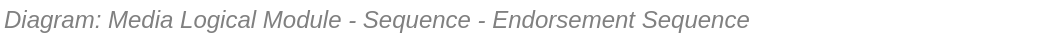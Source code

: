 <mxfile compressed="false" version="18.0.8" type="google" pages="5">
  <diagram id="YMsq_jnB0PM7RC-cSg19" name="Sequence/Media Logical Module/Endorsement Workflow">
    <mxGraphModel grid="1" page="1" gridSize="10" guides="1" tooltips="1" connect="1" arrows="1" fold="1" pageScale="1" pageWidth="827" pageHeight="1169" math="0" shadow="0">
      <root>
        <mxCell id="tk65oYgh2Pg083-FGu2U-0" />
        <mxCell id="tk65oYgh2Pg083-FGu2U-1" parent="tk65oYgh2Pg083-FGu2U-0" />
        <mxCell id="tk65oYgh2Pg083-FGu2U-3" value="&lt;font style=&quot;font-size: 12px&quot;&gt;&lt;span style=&quot;font-size: 12px&quot;&gt;Diagram: Media Logical Module -&amp;nbsp;&lt;/span&gt;Sequence - Endorsement Sequence&lt;/font&gt;" style="text;strokeColor=none;fillColor=none;html=1;fontSize=12;fontStyle=2;verticalAlign=middle;align=left;shadow=0;glass=0;comic=0;opacity=30;fontColor=#808080;" vertex="1" parent="tk65oYgh2Pg083-FGu2U-1">
          <mxGeometry x="120" y="740" width="520" height="20" as="geometry" />
        </mxCell>
      </root>
    </mxGraphModel>
  </diagram>
  <diagram id="Jc1K8y7sC8uup8_3mSj9" name="Page-365">
    <mxGraphModel dx="1422" dy="762" grid="1" gridSize="10" guides="1" tooltips="1" connect="1" arrows="1" fold="1" page="1" pageScale="1" pageWidth="827" pageHeight="1169" math="0" shadow="0">
      <root>
        <mxCell id="izw3Qo7lZXw8UkypVAKQ-0" />
        <mxCell id="izw3Qo7lZXw8UkypVAKQ-1" parent="izw3Qo7lZXw8UkypVAKQ-0" />
        <mxCell id="izw3Qo7lZXw8UkypVAKQ-2" value="" style="shape=mxgraph.bpmn.shape;html=1;verticalLabelPosition=bottom;labelBackgroundColor=#ffffff;verticalAlign=top;align=center;perimeter=ellipsePerimeter;outlineConnect=0;outline=standard;symbol=timer;fontSize=12;" parent="izw3Qo7lZXw8UkypVAKQ-1" vertex="1">
          <mxGeometry x="120" y="767" width="30" height="30" as="geometry" />
        </mxCell>
        <mxCell id="izw3Qo7lZXw8UkypVAKQ-3" value="" style="shape=mxgraph.bpmn.shape;html=1;verticalLabelPosition=bottom;labelBackgroundColor=#ffffff;verticalAlign=top;align=center;perimeter=ellipsePerimeter;outlineConnect=0;outline=standard;symbol=message;fontSize=11;" parent="izw3Qo7lZXw8UkypVAKQ-1" vertex="1">
          <mxGeometry x="120" y="334" width="30" height="30" as="geometry" />
        </mxCell>
        <mxCell id="izw3Qo7lZXw8UkypVAKQ-4" style="edgeStyle=orthogonalEdgeStyle;rounded=0;orthogonalLoop=1;jettySize=auto;html=1;entryX=1;entryY=0.5;entryDx=0;entryDy=0;fontSize=11;" parent="izw3Qo7lZXw8UkypVAKQ-1" source="izw3Qo7lZXw8UkypVAKQ-24" target="izw3Qo7lZXw8UkypVAKQ-3" edge="1">
          <mxGeometry relative="1" as="geometry" />
        </mxCell>
        <mxCell id="izw3Qo7lZXw8UkypVAKQ-5" style="edgeStyle=orthogonalEdgeStyle;rounded=0;jumpStyle=arc;orthogonalLoop=1;jettySize=auto;html=1;fontSize=9;entryX=1;entryY=0.5;entryDx=0;entryDy=0;exitX=0.5;exitY=1;exitDx=0;exitDy=0;" parent="izw3Qo7lZXw8UkypVAKQ-1" source="izw3Qo7lZXw8UkypVAKQ-78" target="izw3Qo7lZXw8UkypVAKQ-35" edge="1">
          <mxGeometry relative="1" as="geometry">
            <Array as="points">
              <mxPoint x="530" y="1012" />
              <mxPoint x="439" y="1012" />
              <mxPoint x="439" y="782" />
            </Array>
          </mxGeometry>
        </mxCell>
        <mxCell id="izw3Qo7lZXw8UkypVAKQ-6" style="edgeStyle=orthogonalEdgeStyle;rounded=0;jumpStyle=arc;orthogonalLoop=1;jettySize=auto;html=1;fontSize=9;entryX=1;entryY=0.5;entryDx=0;entryDy=0;exitX=0.5;exitY=1;exitDx=0;exitDy=0;" parent="izw3Qo7lZXw8UkypVAKQ-1" source="izw3Qo7lZXw8UkypVAKQ-72" target="izw3Qo7lZXw8UkypVAKQ-35" edge="1">
          <mxGeometry relative="1" as="geometry">
            <Array as="points">
              <mxPoint x="570" y="1012" />
              <mxPoint x="439" y="1012" />
              <mxPoint x="439" y="782" />
            </Array>
          </mxGeometry>
        </mxCell>
        <mxCell id="izw3Qo7lZXw8UkypVAKQ-7" style="edgeStyle=orthogonalEdgeStyle;rounded=0;jumpStyle=arc;orthogonalLoop=1;jettySize=auto;html=1;entryX=1;entryY=0.5;entryDx=0;entryDy=0;fontSize=9;exitX=0.5;exitY=1;exitDx=0;exitDy=0;" parent="izw3Qo7lZXw8UkypVAKQ-1" source="izw3Qo7lZXw8UkypVAKQ-80" target="izw3Qo7lZXw8UkypVAKQ-35" edge="1">
          <mxGeometry relative="1" as="geometry">
            <Array as="points">
              <mxPoint x="518" y="1030" />
              <mxPoint x="439" y="1030" />
              <mxPoint x="439" y="782" />
            </Array>
          </mxGeometry>
        </mxCell>
        <mxCell id="izw3Qo7lZXw8UkypVAKQ-8" style="edgeStyle=orthogonalEdgeStyle;rounded=0;jumpStyle=arc;orthogonalLoop=1;jettySize=auto;html=1;entryX=0;entryY=0.5;entryDx=0;entryDy=0;fontSize=9;" parent="izw3Qo7lZXw8UkypVAKQ-1" source="izw3Qo7lZXw8UkypVAKQ-9" target="izw3Qo7lZXw8UkypVAKQ-23" edge="1">
          <mxGeometry relative="1" as="geometry">
            <Array as="points" />
          </mxGeometry>
        </mxCell>
        <mxCell id="izw3Qo7lZXw8UkypVAKQ-9" value="start" style="shape=mxgraph.bpmn.shape;html=1;verticalLabelPosition=bottom;labelBackgroundColor=#ffffff;verticalAlign=top;align=center;perimeter=ellipsePerimeter;outlineConnect=0;outline=standard;symbol=general;fontSize=10;" parent="izw3Qo7lZXw8UkypVAKQ-1" vertex="1">
          <mxGeometry x="120" y="280" width="20" height="18" as="geometry" />
        </mxCell>
        <mxCell id="izw3Qo7lZXw8UkypVAKQ-10" style="edgeStyle=orthogonalEdgeStyle;rounded=0;orthogonalLoop=1;jettySize=auto;html=1;entryX=0;entryY=0.5;entryDx=0;entryDy=0;fontSize=9;" parent="izw3Qo7lZXw8UkypVAKQ-1" source="izw3Qo7lZXw8UkypVAKQ-28" target="izw3Qo7lZXw8UkypVAKQ-52" edge="1">
          <mxGeometry relative="1" as="geometry" />
        </mxCell>
        <mxCell id="izw3Qo7lZXw8UkypVAKQ-11" style="edgeStyle=elbowEdgeStyle;rounded=0;orthogonalLoop=1;jettySize=auto;html=1;entryX=1;entryY=0.25;entryDx=0;entryDy=0;fontSize=9;exitX=0.5;exitY=1;exitDx=0;exitDy=0;" parent="izw3Qo7lZXw8UkypVAKQ-1" source="izw3Qo7lZXw8UkypVAKQ-52" target="izw3Qo7lZXw8UkypVAKQ-30" edge="1">
          <mxGeometry relative="1" as="geometry">
            <Array as="points">
              <mxPoint x="360" y="460" />
            </Array>
          </mxGeometry>
        </mxCell>
        <mxCell id="izw3Qo7lZXw8UkypVAKQ-12" style="edgeStyle=elbowEdgeStyle;rounded=0;orthogonalLoop=1;jettySize=auto;html=1;entryX=1;entryY=0.75;entryDx=0;entryDy=0;fontSize=9;exitX=1;exitY=0.5;exitDx=0;exitDy=0;" parent="izw3Qo7lZXw8UkypVAKQ-1" source="izw3Qo7lZXw8UkypVAKQ-61" target="izw3Qo7lZXw8UkypVAKQ-30" edge="1">
          <mxGeometry relative="1" as="geometry">
            <Array as="points">
              <mxPoint x="530" y="540" />
            </Array>
          </mxGeometry>
        </mxCell>
        <mxCell id="izw3Qo7lZXw8UkypVAKQ-13" style="edgeStyle=orthogonalEdgeStyle;rounded=0;orthogonalLoop=1;jettySize=auto;html=1;exitX=1;exitY=0.5;exitDx=0;exitDy=0;entryX=0;entryY=0.5;entryDx=0;entryDy=0;fontSize=9;" parent="izw3Qo7lZXw8UkypVAKQ-1" source="izw3Qo7lZXw8UkypVAKQ-31" target="izw3Qo7lZXw8UkypVAKQ-63" edge="1">
          <mxGeometry relative="1" as="geometry">
            <Array as="points">
              <mxPoint x="330" y="519" />
              <mxPoint x="330" y="519" />
            </Array>
          </mxGeometry>
        </mxCell>
        <mxCell id="izw3Qo7lZXw8UkypVAKQ-14" style="rounded=0;jumpStyle=arc;orthogonalLoop=1;jettySize=auto;html=1;entryX=1;entryY=0.5;entryDx=0;entryDy=0;fontSize=9;exitX=0;exitY=0.5;exitDx=0;exitDy=0;" parent="izw3Qo7lZXw8UkypVAKQ-1" source="izw3Qo7lZXw8UkypVAKQ-56" target="izw3Qo7lZXw8UkypVAKQ-34" edge="1">
          <mxGeometry relative="1" as="geometry" />
        </mxCell>
        <mxCell id="izw3Qo7lZXw8UkypVAKQ-15" style="edgeStyle=elbowEdgeStyle;rounded=0;jumpStyle=arc;orthogonalLoop=1;jettySize=auto;html=1;entryX=1;entryY=0.5;entryDx=0;entryDy=0;fontSize=9;exitX=1;exitY=0.5;exitDx=0;exitDy=0;" parent="izw3Qo7lZXw8UkypVAKQ-1" source="izw3Qo7lZXw8UkypVAKQ-55" target="izw3Qo7lZXw8UkypVAKQ-30" edge="1">
          <mxGeometry relative="1" as="geometry">
            <Array as="points">
              <mxPoint x="550" y="590" />
            </Array>
          </mxGeometry>
        </mxCell>
        <mxCell id="izw3Qo7lZXw8UkypVAKQ-16" style="edgeStyle=elbowEdgeStyle;rounded=0;jumpStyle=arc;orthogonalLoop=1;jettySize=auto;html=1;entryX=1;entryY=0.5;entryDx=0;entryDy=0;fontSize=9;exitX=0.5;exitY=1;exitDx=0;exitDy=0;" parent="izw3Qo7lZXw8UkypVAKQ-1" source="izw3Qo7lZXw8UkypVAKQ-45" target="izw3Qo7lZXw8UkypVAKQ-21" edge="1">
          <mxGeometry relative="1" as="geometry">
            <Array as="points">
              <mxPoint x="259" y="1010" />
            </Array>
          </mxGeometry>
        </mxCell>
        <mxCell id="izw3Qo7lZXw8UkypVAKQ-17" style="edgeStyle=orthogonalEdgeStyle;rounded=0;jumpStyle=arc;orthogonalLoop=1;jettySize=auto;html=1;fontSize=9;exitX=1;exitY=0.5;exitDx=0;exitDy=0;" parent="izw3Qo7lZXw8UkypVAKQ-1" source="izw3Qo7lZXw8UkypVAKQ-38" target="izw3Qo7lZXw8UkypVAKQ-71" edge="1">
          <mxGeometry relative="1" as="geometry">
            <mxPoint x="309" y="1012" as="sourcePoint" />
          </mxGeometry>
        </mxCell>
        <mxCell id="izw3Qo7lZXw8UkypVAKQ-18" style="edgeStyle=orthogonalEdgeStyle;rounded=0;jumpStyle=arc;orthogonalLoop=1;jettySize=auto;html=1;entryX=0;entryY=0.5;entryDx=0;entryDy=0;fontSize=9;" parent="izw3Qo7lZXw8UkypVAKQ-1" source="izw3Qo7lZXw8UkypVAKQ-33" target="izw3Qo7lZXw8UkypVAKQ-68" edge="1">
          <mxGeometry relative="1" as="geometry">
            <Array as="points" />
          </mxGeometry>
        </mxCell>
        <mxCell id="izw3Qo7lZXw8UkypVAKQ-19" style="edgeStyle=orthogonalEdgeStyle;rounded=0;orthogonalLoop=1;jettySize=auto;html=1;entryX=1;entryY=0.5;entryDx=0;entryDy=0;exitX=0;exitY=0.5;exitDx=0;exitDy=0;fontSize=9;" parent="izw3Qo7lZXw8UkypVAKQ-1" source="izw3Qo7lZXw8UkypVAKQ-57" target="izw3Qo7lZXw8UkypVAKQ-47" edge="1">
          <mxGeometry relative="1" as="geometry">
            <mxPoint x="470.143" y="679.857" as="sourcePoint" />
            <mxPoint x="210" y="920" as="targetPoint" />
            <Array as="points" />
          </mxGeometry>
        </mxCell>
        <mxCell id="izw3Qo7lZXw8UkypVAKQ-20" style="edgeStyle=elbowEdgeStyle;rounded=0;jumpStyle=arc;orthogonalLoop=1;jettySize=auto;html=1;entryX=1;entryY=0.5;entryDx=0;entryDy=0;fontSize=9;exitX=0.75;exitY=0;exitDx=0;exitDy=0;" parent="izw3Qo7lZXw8UkypVAKQ-1" source="izw3Qo7lZXw8UkypVAKQ-74" target="izw3Qo7lZXw8UkypVAKQ-24" edge="1">
          <mxGeometry relative="1" as="geometry">
            <Array as="points">
              <mxPoint x="660" y="660" />
              <mxPoint x="760" y="670" />
            </Array>
          </mxGeometry>
        </mxCell>
        <mxCell id="izw3Qo7lZXw8UkypVAKQ-21" value="end" style="shape=mxgraph.bpmn.shape;html=1;verticalLabelPosition=bottom;labelBackgroundColor=#ffffff;verticalAlign=top;align=center;perimeter=ellipsePerimeter;outlineConnect=0;outline=end;symbol=general;fontSize=10;" parent="izw3Qo7lZXw8UkypVAKQ-1" vertex="1">
          <mxGeometry x="120" y="1000" width="20" height="18" as="geometry" />
        </mxCell>
        <mxCell id="izw3Qo7lZXw8UkypVAKQ-22" value="Developers" style="swimlane;fontSize=12;fontColor=#999999;strokeColor=#B3B3B3;dashed=1;swimlaneLine=1;collapsible=0;" parent="izw3Qo7lZXw8UkypVAKQ-1" vertex="1">
          <mxGeometry x="150" y="240" width="140" height="760" as="geometry">
            <mxRectangle x="40" y="90" width="160" height="23" as="alternateBounds" />
          </mxGeometry>
        </mxCell>
        <mxCell id="izw3Qo7lZXw8UkypVAKQ-23" value="&lt;p style=&quot;line-height: 90%; font-size: 11px;&quot;&gt;Create new &lt;i style=&quot;font-size: 11px;&quot;&gt;Typed&lt;/i&gt;&amp;nbsp;(ie structured) Media&lt;/p&gt;" style="shape=ext;rounded=1;html=1;whiteSpace=wrap;fontSize=11;spacing=0;spacingTop=-5;" parent="izw3Qo7lZXw8UkypVAKQ-22" vertex="1">
          <mxGeometry x="40" y="30" width="80" height="38" as="geometry" />
        </mxCell>
        <mxCell id="izw3Qo7lZXw8UkypVAKQ-24" value="Invite Collaborators&lt;br style=&quot;font-size: 10px;&quot;&gt;to Draft" style="shape=ext;rounded=1;html=1;whiteSpace=wrap;fontSize=10;" parent="izw3Qo7lZXw8UkypVAKQ-22" vertex="1">
          <mxGeometry x="40" y="90" width="80" height="38" as="geometry" />
        </mxCell>
        <mxCell id="izw3Qo7lZXw8UkypVAKQ-25" style="edgeStyle=orthogonalEdgeStyle;rounded=0;orthogonalLoop=1;jettySize=auto;html=1;entryX=0.5;entryY=0;entryDx=0;entryDy=0;exitX=0.5;exitY=1;exitDx=0;exitDy=0;fontSize=9;" parent="izw3Qo7lZXw8UkypVAKQ-22" source="izw3Qo7lZXw8UkypVAKQ-23" target="izw3Qo7lZXw8UkypVAKQ-24" edge="1">
          <mxGeometry relative="1" as="geometry" />
        </mxCell>
        <mxCell id="izw3Qo7lZXw8UkypVAKQ-26" value="Edit" style="shape=ext;rounded=1;html=1;whiteSpace=wrap;fontSize=10;" parent="izw3Qo7lZXw8UkypVAKQ-22" vertex="1">
          <mxGeometry x="40" y="150" width="80" height="20" as="geometry" />
        </mxCell>
        <mxCell id="izw3Qo7lZXw8UkypVAKQ-27" style="edgeStyle=orthogonalEdgeStyle;rounded=0;orthogonalLoop=1;jettySize=auto;html=1;entryX=0.5;entryY=0;entryDx=0;entryDy=0;fontSize=9;" parent="izw3Qo7lZXw8UkypVAKQ-22" source="izw3Qo7lZXw8UkypVAKQ-24" target="izw3Qo7lZXw8UkypVAKQ-26" edge="1">
          <mxGeometry relative="1" as="geometry" />
        </mxCell>
        <mxCell id="izw3Qo7lZXw8UkypVAKQ-28" value="Publish&amp;nbsp;&lt;br&gt;for Review" style="shape=ext;rounded=1;html=1;whiteSpace=wrap;fontSize=10;" parent="izw3Qo7lZXw8UkypVAKQ-22" vertex="1">
          <mxGeometry x="40" y="190" width="80" height="20" as="geometry" />
        </mxCell>
        <mxCell id="izw3Qo7lZXw8UkypVAKQ-29" style="edgeStyle=orthogonalEdgeStyle;rounded=0;orthogonalLoop=1;jettySize=auto;html=1;entryX=0.5;entryY=0;entryDx=0;entryDy=0;fontSize=9;" parent="izw3Qo7lZXw8UkypVAKQ-22" source="izw3Qo7lZXw8UkypVAKQ-26" target="izw3Qo7lZXw8UkypVAKQ-28" edge="1">
          <mxGeometry relative="1" as="geometry" />
        </mxCell>
        <mxCell id="izw3Qo7lZXw8UkypVAKQ-30" value="Edit" style="shape=ext;rounded=1;html=1;whiteSpace=wrap;fontSize=10;" parent="izw3Qo7lZXw8UkypVAKQ-22" vertex="1">
          <mxGeometry x="40" y="230" width="80" height="20" as="geometry" />
        </mxCell>
        <mxCell id="izw3Qo7lZXw8UkypVAKQ-31" value="Publish&amp;nbsp;&lt;br&gt;for Approval" style="shape=ext;rounded=1;html=1;whiteSpace=wrap;fontSize=10;" parent="izw3Qo7lZXw8UkypVAKQ-22" vertex="1">
          <mxGeometry x="40" y="270" width="80" height="20" as="geometry" />
        </mxCell>
        <mxCell id="izw3Qo7lZXw8UkypVAKQ-32" style="edgeStyle=orthogonalEdgeStyle;rounded=0;orthogonalLoop=1;jettySize=auto;html=1;fontSize=9;" parent="izw3Qo7lZXw8UkypVAKQ-22" source="izw3Qo7lZXw8UkypVAKQ-30" target="izw3Qo7lZXw8UkypVAKQ-31" edge="1">
          <mxGeometry relative="1" as="geometry" />
        </mxCell>
        <mxCell id="izw3Qo7lZXw8UkypVAKQ-33" value="Publish&lt;br&gt;for Endorsement" style="shape=ext;rounded=1;html=1;whiteSpace=wrap;fontSize=10;" parent="izw3Qo7lZXw8UkypVAKQ-22" vertex="1">
          <mxGeometry x="40" y="400" width="80" height="20" as="geometry" />
        </mxCell>
        <mxCell id="izw3Qo7lZXw8UkypVAKQ-34" value="Publish&lt;br style=&quot;font-size: 10px;&quot;&gt;for Consumption" style="shape=ext;rounded=1;html=1;whiteSpace=wrap;fontSize=10;" parent="izw3Qo7lZXw8UkypVAKQ-22" vertex="1">
          <mxGeometry x="39" y="462" width="80" height="40" as="geometry" />
        </mxCell>
        <mxCell id="izw3Qo7lZXw8UkypVAKQ-35" value="Review" style="shape=mxgraph.bpmn.shape;html=1;verticalLabelPosition=bottom;labelBackgroundColor=#ffffff;verticalAlign=top;align=center;perimeter=rhombusPerimeter;background=gateway;outlineConnect=0;outline=none;symbol=exclusiveGw;fontSize=10;" parent="izw3Qo7lZXw8UkypVAKQ-22" vertex="1">
          <mxGeometry x="59" y="522" width="40" height="40" as="geometry" />
        </mxCell>
        <mxCell id="izw3Qo7lZXw8UkypVAKQ-36" value="Stale" style="shape=ext;rounded=1;html=1;whiteSpace=wrap;fontSize=10;" parent="izw3Qo7lZXw8UkypVAKQ-22" vertex="1">
          <mxGeometry x="30" y="602" width="40" height="20" as="geometry" />
        </mxCell>
        <mxCell id="izw3Qo7lZXw8UkypVAKQ-37" style="edgeStyle=orthogonalEdgeStyle;rounded=0;jumpStyle=arc;orthogonalLoop=1;jettySize=auto;html=1;fontSize=9;" parent="izw3Qo7lZXw8UkypVAKQ-22" source="izw3Qo7lZXw8UkypVAKQ-35" target="izw3Qo7lZXw8UkypVAKQ-36" edge="1">
          <mxGeometry relative="1" as="geometry">
            <Array as="points">
              <mxPoint x="79" y="582" />
              <mxPoint x="49" y="582" />
            </Array>
          </mxGeometry>
        </mxCell>
        <mxCell id="izw3Qo7lZXw8UkypVAKQ-38" value="Current" style="shape=ext;rounded=1;html=1;whiteSpace=wrap;fontSize=10;" parent="izw3Qo7lZXw8UkypVAKQ-22" vertex="1">
          <mxGeometry x="90" y="602" width="40" height="20" as="geometry" />
        </mxCell>
        <mxCell id="izw3Qo7lZXw8UkypVAKQ-39" style="edgeStyle=orthogonalEdgeStyle;rounded=0;jumpStyle=arc;orthogonalLoop=1;jettySize=auto;html=1;fontSize=9;" parent="izw3Qo7lZXw8UkypVAKQ-22" source="izw3Qo7lZXw8UkypVAKQ-35" target="izw3Qo7lZXw8UkypVAKQ-38" edge="1">
          <mxGeometry relative="1" as="geometry">
            <Array as="points">
              <mxPoint x="79" y="582" />
              <mxPoint x="109" y="582" />
            </Array>
          </mxGeometry>
        </mxCell>
        <mxCell id="izw3Qo7lZXw8UkypVAKQ-40" value="Action" style="shape=mxgraph.bpmn.shape;html=1;verticalLabelPosition=bottom;labelBackgroundColor=#ffffff;verticalAlign=top;align=center;perimeter=rhombusPerimeter;background=gateway;outlineConnect=0;outline=none;symbol=exclusiveGw;fontSize=10;" parent="izw3Qo7lZXw8UkypVAKQ-22" vertex="1">
          <mxGeometry x="59" y="652" width="40" height="40" as="geometry" />
        </mxCell>
        <mxCell id="izw3Qo7lZXw8UkypVAKQ-41" style="edgeStyle=orthogonalEdgeStyle;rounded=0;jumpStyle=arc;orthogonalLoop=1;jettySize=auto;html=1;fontSize=9;entryX=0.5;entryY=0;entryDx=0;entryDy=0;exitX=0.5;exitY=1;exitDx=0;exitDy=0;" parent="izw3Qo7lZXw8UkypVAKQ-22" source="izw3Qo7lZXw8UkypVAKQ-36" target="izw3Qo7lZXw8UkypVAKQ-40" edge="1">
          <mxGeometry relative="1" as="geometry">
            <mxPoint x="39" y="810" as="targetPoint" />
            <Array as="points">
              <mxPoint x="50" y="632" />
              <mxPoint x="79" y="632" />
            </Array>
          </mxGeometry>
        </mxCell>
        <mxCell id="izw3Qo7lZXw8UkypVAKQ-42" value="Clone" style="shape=ext;rounded=1;html=1;whiteSpace=wrap;fontSize=10;" parent="izw3Qo7lZXw8UkypVAKQ-22" vertex="1">
          <mxGeometry x="30" y="732" width="40" height="20" as="geometry" />
        </mxCell>
        <mxCell id="izw3Qo7lZXw8UkypVAKQ-43" style="edgeStyle=elbowEdgeStyle;rounded=0;jumpStyle=arc;orthogonalLoop=1;jettySize=auto;html=1;exitX=0;exitY=0.5;exitDx=0;exitDy=0;fontSize=9;entryX=0;entryY=0.5;entryDx=0;entryDy=0;" parent="izw3Qo7lZXw8UkypVAKQ-22" source="izw3Qo7lZXw8UkypVAKQ-42" target="izw3Qo7lZXw8UkypVAKQ-26" edge="1">
          <mxGeometry relative="1" as="geometry">
            <mxPoint x="60" y="198" as="targetPoint" />
            <Array as="points">
              <mxPoint x="10" y="450" />
            </Array>
          </mxGeometry>
        </mxCell>
        <mxCell id="izw3Qo7lZXw8UkypVAKQ-44" style="edgeStyle=orthogonalEdgeStyle;rounded=0;jumpStyle=arc;orthogonalLoop=1;jettySize=auto;html=1;entryX=0.5;entryY=0;entryDx=0;entryDy=0;exitX=0.5;exitY=1;exitDx=0;exitDy=0;fontSize=9;" parent="izw3Qo7lZXw8UkypVAKQ-22" source="izw3Qo7lZXw8UkypVAKQ-40" target="izw3Qo7lZXw8UkypVAKQ-42" edge="1">
          <mxGeometry relative="1" as="geometry">
            <mxPoint x="19" y="890" as="targetPoint" />
            <Array as="points">
              <mxPoint x="79" y="712" />
              <mxPoint x="50" y="712" />
            </Array>
          </mxGeometry>
        </mxCell>
        <mxCell id="izw3Qo7lZXw8UkypVAKQ-45" value="Retire" style="shape=ext;rounded=1;html=1;whiteSpace=wrap;fontSize=10;" parent="izw3Qo7lZXw8UkypVAKQ-22" vertex="1">
          <mxGeometry x="89" y="732" width="40" height="20" as="geometry" />
        </mxCell>
        <mxCell id="izw3Qo7lZXw8UkypVAKQ-46" style="edgeStyle=orthogonalEdgeStyle;rounded=0;jumpStyle=arc;orthogonalLoop=1;jettySize=auto;html=1;fontSize=9;" parent="izw3Qo7lZXw8UkypVAKQ-22" source="izw3Qo7lZXw8UkypVAKQ-40" target="izw3Qo7lZXw8UkypVAKQ-45" edge="1">
          <mxGeometry relative="1" as="geometry">
            <Array as="points">
              <mxPoint x="79" y="712" />
              <mxPoint x="109" y="712" />
            </Array>
          </mxGeometry>
        </mxCell>
        <mxCell id="izw3Qo7lZXw8UkypVAKQ-47" value="Need Endorsement?" style="shape=mxgraph.bpmn.shape;html=1;verticalLabelPosition=bottom;labelBackgroundColor=#ffffff;verticalAlign=top;align=center;perimeter=rhombusPerimeter;background=gateway;outlineConnect=0;outline=none;symbol=exclusiveGw;fontSize=10;" parent="izw3Qo7lZXw8UkypVAKQ-22" vertex="1">
          <mxGeometry x="60" y="330" width="40" height="40" as="geometry" />
        </mxCell>
        <mxCell id="izw3Qo7lZXw8UkypVAKQ-48" value="No" style="edgeStyle=elbowEdgeStyle;rounded=0;orthogonalLoop=1;jettySize=auto;html=1;entryX=0;entryY=0.5;entryDx=0;entryDy=0;fontSize=9;exitX=0;exitY=0.5;exitDx=0;exitDy=0;" parent="izw3Qo7lZXw8UkypVAKQ-22" source="izw3Qo7lZXw8UkypVAKQ-47" target="izw3Qo7lZXw8UkypVAKQ-34" edge="1">
          <mxGeometry x="0.092" relative="1" as="geometry">
            <mxPoint x="40" y="678" as="targetPoint" />
            <Array as="points">
              <mxPoint x="20" y="420" />
            </Array>
            <mxPoint as="offset" />
          </mxGeometry>
        </mxCell>
        <mxCell id="izw3Qo7lZXw8UkypVAKQ-49" value="Yes" style="rounded=0;jumpStyle=arc;orthogonalLoop=1;jettySize=auto;html=1;entryX=0.5;entryY=0;entryDx=0;entryDy=0;fontSize=9;" parent="izw3Qo7lZXw8UkypVAKQ-22" source="izw3Qo7lZXw8UkypVAKQ-47" target="izw3Qo7lZXw8UkypVAKQ-33" edge="1">
          <mxGeometry x="0.5" relative="1" as="geometry">
            <mxPoint x="310" y="688" as="targetPoint" />
            <mxPoint as="offset" />
          </mxGeometry>
        </mxCell>
        <mxCell id="izw3Qo7lZXw8UkypVAKQ-50" style="edgeStyle=orthogonalEdgeStyle;rounded=0;orthogonalLoop=1;jettySize=auto;html=1;fontSize=12;" parent="izw3Qo7lZXw8UkypVAKQ-1" source="izw3Qo7lZXw8UkypVAKQ-2" target="izw3Qo7lZXw8UkypVAKQ-35" edge="1">
          <mxGeometry relative="1" as="geometry" />
        </mxCell>
        <mxCell id="izw3Qo7lZXw8UkypVAKQ-51" value="Reviewers" style="swimlane;fontSize=12;fontColor=#999999;strokeColor=#B3B3B3;dashed=1;swimlaneLine=1;collapsible=0;" parent="izw3Qo7lZXw8UkypVAKQ-1" vertex="1">
          <mxGeometry x="290" y="240" width="90" height="760" as="geometry">
            <mxRectangle x="200" y="90" width="100" height="23" as="alternateBounds" />
          </mxGeometry>
        </mxCell>
        <mxCell id="izw3Qo7lZXw8UkypVAKQ-52" value="Comment" style="shape=ext;rounded=1;html=1;whiteSpace=wrap;fontSize=10;" parent="izw3Qo7lZXw8UkypVAKQ-51" vertex="1">
          <mxGeometry x="20" y="190" width="60" height="20" as="geometry" />
        </mxCell>
        <mxCell id="izw3Qo7lZXw8UkypVAKQ-53" value="Note: Collaborators&amp;nbsp;can be internal/external cross-domain SMEs" style="shape=note;whiteSpace=wrap;html=1;size=14;verticalAlign=top;align=left;spacingTop=-6;" parent="izw3Qo7lZXw8UkypVAKQ-51" vertex="1">
          <mxGeometry x="2" y="50" width="206" height="40" as="geometry" />
        </mxCell>
        <mxCell id="izw3Qo7lZXw8UkypVAKQ-54" value="Approvers" style="swimlane;fontSize=12;fontColor=#999999;strokeColor=#B3B3B3;dashed=1;swimlaneLine=1;collapsible=0;" parent="izw3Qo7lZXw8UkypVAKQ-1" vertex="1">
          <mxGeometry x="380" y="240" width="120" height="760" as="geometry">
            <mxRectangle x="300" y="90" width="120" height="23" as="alternateBounds" />
          </mxGeometry>
        </mxCell>
        <mxCell id="izw3Qo7lZXw8UkypVAKQ-55" value="Reject" style="shape=ext;rounded=1;html=1;whiteSpace=wrap;fontSize=10;" parent="izw3Qo7lZXw8UkypVAKQ-54" vertex="1">
          <mxGeometry x="69" y="472" width="40" height="20" as="geometry" />
        </mxCell>
        <mxCell id="izw3Qo7lZXw8UkypVAKQ-56" value="Endorse" style="shape=ext;rounded=1;html=1;whiteSpace=wrap;fontSize=10;" parent="izw3Qo7lZXw8UkypVAKQ-54" vertex="1">
          <mxGeometry x="9" y="472" width="40" height="20" as="geometry" />
        </mxCell>
        <mxCell id="izw3Qo7lZXw8UkypVAKQ-57" value="Approval" style="shape=ext;rounded=1;html=1;whiteSpace=wrap;fontSize=10;" parent="izw3Qo7lZXw8UkypVAKQ-54" vertex="1">
          <mxGeometry x="10" y="340" width="40" height="20" as="geometry" />
        </mxCell>
        <mxCell id="izw3Qo7lZXw8UkypVAKQ-58" value="Endorse" style="shape=mxgraph.bpmn.shape;html=1;verticalLabelPosition=bottom;labelBackgroundColor=#ffffff;verticalAlign=top;align=center;perimeter=rhombusPerimeter;background=gateway;outlineConnect=0;outline=none;symbol=exclusiveGw;fontSize=10;" parent="izw3Qo7lZXw8UkypVAKQ-54" vertex="1">
          <mxGeometry x="70" y="390" width="40" height="40" as="geometry" />
        </mxCell>
        <mxCell id="izw3Qo7lZXw8UkypVAKQ-59" style="edgeStyle=orthogonalEdgeStyle;rounded=0;orthogonalLoop=1;jettySize=auto;html=1;entryX=0.5;entryY=0;entryDx=0;entryDy=0;fontSize=9;" parent="izw3Qo7lZXw8UkypVAKQ-54" source="izw3Qo7lZXw8UkypVAKQ-58" target="izw3Qo7lZXw8UkypVAKQ-55" edge="1">
          <mxGeometry relative="1" as="geometry" />
        </mxCell>
        <mxCell id="izw3Qo7lZXw8UkypVAKQ-60" style="edgeStyle=orthogonalEdgeStyle;rounded=0;orthogonalLoop=1;jettySize=auto;html=1;entryX=0.5;entryY=0;entryDx=0;entryDy=0;fontSize=9;exitX=0.5;exitY=1;exitDx=0;exitDy=0;" parent="izw3Qo7lZXw8UkypVAKQ-54" source="izw3Qo7lZXw8UkypVAKQ-58" target="izw3Qo7lZXw8UkypVAKQ-56" edge="1">
          <mxGeometry relative="1" as="geometry">
            <Array as="points">
              <mxPoint x="90" y="450" />
              <mxPoint x="29" y="450" />
            </Array>
          </mxGeometry>
        </mxCell>
        <mxCell id="izw3Qo7lZXw8UkypVAKQ-61" value="Reject" style="shape=ext;rounded=1;html=1;whiteSpace=wrap;fontSize=10;" parent="izw3Qo7lZXw8UkypVAKQ-54" vertex="1">
          <mxGeometry x="70" y="340" width="40" height="20" as="geometry" />
        </mxCell>
        <mxCell id="izw3Qo7lZXw8UkypVAKQ-62" style="edgeStyle=orthogonalEdgeStyle;rounded=0;jumpStyle=arc;orthogonalLoop=1;jettySize=auto;html=1;fontSize=9;fontColor=#999999;" parent="izw3Qo7lZXw8UkypVAKQ-54" source="izw3Qo7lZXw8UkypVAKQ-63" target="izw3Qo7lZXw8UkypVAKQ-64" edge="1">
          <mxGeometry relative="1" as="geometry" />
        </mxCell>
        <mxCell id="izw3Qo7lZXw8UkypVAKQ-63" value="Check&lt;br&gt;&lt;font style=&quot;font-size: 9px&quot;&gt;(Custom)&lt;/font&gt;" style="shape=ext;rounded=1;html=1;whiteSpace=wrap;fontSize=10;dashed=1;fillColor=#fff2cc;strokeColor=#d6b656;strokeWidth=2;" parent="izw3Qo7lZXw8UkypVAKQ-54" vertex="1">
          <mxGeometry x="10" y="260" width="40" height="38" as="geometry" />
        </mxCell>
        <mxCell id="izw3Qo7lZXw8UkypVAKQ-64" value="Approve" style="shape=mxgraph.bpmn.shape;html=1;verticalLabelPosition=bottom;labelBackgroundColor=#ffffff;verticalAlign=top;align=center;perimeter=rhombusPerimeter;background=gateway;outlineConnect=0;outline=none;symbol=exclusiveGw;fontSize=10;" parent="izw3Qo7lZXw8UkypVAKQ-54" vertex="1">
          <mxGeometry x="70" y="260" width="40" height="38" as="geometry" />
        </mxCell>
        <mxCell id="izw3Qo7lZXw8UkypVAKQ-65" style="edgeStyle=orthogonalEdgeStyle;rounded=0;orthogonalLoop=1;jettySize=auto;html=1;entryX=0.5;entryY=0;entryDx=0;entryDy=0;fontSize=9;exitX=0.5;exitY=1;exitDx=0;exitDy=0;" parent="izw3Qo7lZXw8UkypVAKQ-54" source="izw3Qo7lZXw8UkypVAKQ-64" target="izw3Qo7lZXw8UkypVAKQ-57" edge="1">
          <mxGeometry relative="1" as="geometry">
            <Array as="points">
              <mxPoint x="90" y="320" />
              <mxPoint x="30" y="320" />
            </Array>
          </mxGeometry>
        </mxCell>
        <mxCell id="izw3Qo7lZXw8UkypVAKQ-66" style="edgeStyle=orthogonalEdgeStyle;rounded=0;orthogonalLoop=1;jettySize=auto;html=1;entryX=0.5;entryY=0;entryDx=0;entryDy=0;fontSize=9;exitX=0.5;exitY=1;exitDx=0;exitDy=0;" parent="izw3Qo7lZXw8UkypVAKQ-54" source="izw3Qo7lZXw8UkypVAKQ-64" target="izw3Qo7lZXw8UkypVAKQ-61" edge="1">
          <mxGeometry relative="1" as="geometry">
            <Array as="points">
              <mxPoint x="90" y="298" />
              <mxPoint x="90" y="340" />
            </Array>
          </mxGeometry>
        </mxCell>
        <mxCell id="izw3Qo7lZXw8UkypVAKQ-67" style="rounded=0;jumpStyle=arc;orthogonalLoop=1;jettySize=auto;html=1;entryX=0;entryY=0.5;entryDx=0;entryDy=0;fontSize=9;fontColor=#999999;" parent="izw3Qo7lZXw8UkypVAKQ-54" source="izw3Qo7lZXw8UkypVAKQ-68" target="izw3Qo7lZXw8UkypVAKQ-58" edge="1">
          <mxGeometry relative="1" as="geometry" />
        </mxCell>
        <mxCell id="izw3Qo7lZXw8UkypVAKQ-68" value="Check&lt;br&gt;&lt;span style=&quot;font-size: 9px&quot;&gt;(Custom)&lt;/span&gt;" style="shape=ext;rounded=1;html=1;whiteSpace=wrap;fontSize=10;dashed=1;fillColor=#fff2cc;strokeColor=#d6b656;strokeWidth=2;" parent="izw3Qo7lZXw8UkypVAKQ-54" vertex="1">
          <mxGeometry x="10" y="390" width="40" height="40" as="geometry" />
        </mxCell>
        <mxCell id="izw3Qo7lZXw8UkypVAKQ-69" value="" style="endArrow=classic;html=1;exitX=0.75;exitY=0.25;exitDx=0;exitDy=0;exitPerimeter=0;entryX=0.25;entryY=0.25;entryDx=0;entryDy=0;entryPerimeter=0;" parent="izw3Qo7lZXw8UkypVAKQ-54" source="izw3Qo7lZXw8UkypVAKQ-64" target="izw3Qo7lZXw8UkypVAKQ-64" edge="1">
          <mxGeometry width="50" height="50" relative="1" as="geometry">
            <mxPoint x="10" y="270" as="sourcePoint" />
            <mxPoint x="60" y="220" as="targetPoint" />
            <Array as="points">
              <mxPoint x="100" y="250" />
              <mxPoint x="80" y="250" />
            </Array>
          </mxGeometry>
        </mxCell>
        <mxCell id="izw3Qo7lZXw8UkypVAKQ-70" value="Consumers" style="swimlane;fontSize=12;fontColor=#999999;strokeColor=#B3B3B3;dashed=1;swimlaneLine=1;collapsible=0;" parent="izw3Qo7lZXw8UkypVAKQ-1" vertex="1">
          <mxGeometry x="500" y="240" width="180" height="760" as="geometry">
            <mxRectangle x="460" y="90" width="180" height="23" as="alternateBounds" />
          </mxGeometry>
        </mxCell>
        <mxCell id="izw3Qo7lZXw8UkypVAKQ-71" value="Use" style="shape=mxgraph.bpmn.shape;html=1;verticalLabelPosition=bottom;labelBackgroundColor=#ffffff;verticalAlign=top;align=center;perimeter=rhombusPerimeter;background=gateway;outlineConnect=0;outline=none;symbol=parallelGw;fontSize=10;" parent="izw3Qo7lZXw8UkypVAKQ-70" vertex="1">
          <mxGeometry x="69" y="632" width="40" height="38" as="geometry" />
        </mxCell>
        <mxCell id="izw3Qo7lZXw8UkypVAKQ-72" value="&lt;font style=&quot;font-size: 10px&quot;&gt;Link&lt;/font&gt;" style="shape=ext;rounded=1;html=1;whiteSpace=wrap;fontSize=10;" parent="izw3Qo7lZXw8UkypVAKQ-70" vertex="1">
          <mxGeometry x="50" y="710" width="40" height="40" as="geometry" />
        </mxCell>
        <mxCell id="izw3Qo7lZXw8UkypVAKQ-73" value="&lt;font style=&quot;font-size: 8px&quot;&gt;Comment&lt;/font&gt;" style="shape=ext;rounded=1;html=1;whiteSpace=wrap;fontSize=10;" parent="izw3Qo7lZXw8UkypVAKQ-70" vertex="1">
          <mxGeometry x="90" y="710" width="40" height="40" as="geometry" />
        </mxCell>
        <mxCell id="izw3Qo7lZXw8UkypVAKQ-74" value="Clone" style="shape=ext;rounded=1;html=1;whiteSpace=wrap;fontSize=10;" parent="izw3Qo7lZXw8UkypVAKQ-70" vertex="1">
          <mxGeometry x="130" y="710" width="40" height="40" as="geometry" />
        </mxCell>
        <mxCell id="izw3Qo7lZXw8UkypVAKQ-75" style="edgeStyle=orthogonalEdgeStyle;rounded=0;jumpStyle=arc;orthogonalLoop=1;jettySize=auto;html=1;entryX=0.5;entryY=0;entryDx=0;entryDy=0;fontSize=9;exitX=0.5;exitY=1;exitDx=0;exitDy=0;" parent="izw3Qo7lZXw8UkypVAKQ-70" source="izw3Qo7lZXw8UkypVAKQ-71" target="izw3Qo7lZXw8UkypVAKQ-72" edge="1">
          <mxGeometry relative="1" as="geometry">
            <mxPoint x="89" y="702" as="sourcePoint" />
            <Array as="points">
              <mxPoint x="89" y="692" />
              <mxPoint x="70" y="692" />
            </Array>
          </mxGeometry>
        </mxCell>
        <mxCell id="izw3Qo7lZXw8UkypVAKQ-76" style="edgeStyle=orthogonalEdgeStyle;rounded=0;jumpStyle=arc;orthogonalLoop=1;jettySize=auto;html=1;entryX=0.5;entryY=0;entryDx=0;entryDy=0;fontSize=9;exitX=0.5;exitY=1;exitDx=0;exitDy=0;" parent="izw3Qo7lZXw8UkypVAKQ-70" source="izw3Qo7lZXw8UkypVAKQ-71" target="izw3Qo7lZXw8UkypVAKQ-73" edge="1">
          <mxGeometry relative="1" as="geometry">
            <mxPoint x="89" y="702" as="sourcePoint" />
            <Array as="points">
              <mxPoint x="89" y="692" />
              <mxPoint x="110" y="692" />
            </Array>
          </mxGeometry>
        </mxCell>
        <mxCell id="izw3Qo7lZXw8UkypVAKQ-77" style="edgeStyle=orthogonalEdgeStyle;rounded=0;jumpStyle=arc;orthogonalLoop=1;jettySize=auto;html=1;fontSize=9;exitX=0.5;exitY=1;exitDx=0;exitDy=0;entryX=0.5;entryY=0;entryDx=0;entryDy=0;" parent="izw3Qo7lZXw8UkypVAKQ-70" source="izw3Qo7lZXw8UkypVAKQ-71" target="izw3Qo7lZXw8UkypVAKQ-74" edge="1">
          <mxGeometry relative="1" as="geometry">
            <mxPoint x="269" y="682" as="sourcePoint" />
            <mxPoint x="219" y="742" as="targetPoint" />
            <Array as="points">
              <mxPoint x="89" y="692" />
              <mxPoint x="150" y="692" />
            </Array>
          </mxGeometry>
        </mxCell>
        <mxCell id="izw3Qo7lZXw8UkypVAKQ-78" value="Read" style="shape=ext;rounded=1;html=1;whiteSpace=wrap;fontSize=10;" parent="izw3Qo7lZXw8UkypVAKQ-1" vertex="1">
          <mxGeometry x="510" y="950" width="40" height="40" as="geometry" />
        </mxCell>
        <mxCell id="izw3Qo7lZXw8UkypVAKQ-79" style="edgeStyle=orthogonalEdgeStyle;rounded=0;jumpStyle=arc;orthogonalLoop=1;jettySize=auto;html=1;entryX=0.5;entryY=0;entryDx=0;entryDy=0;fontSize=9;exitX=0.5;exitY=1;exitDx=0;exitDy=0;" parent="izw3Qo7lZXw8UkypVAKQ-1" source="izw3Qo7lZXw8UkypVAKQ-71" target="izw3Qo7lZXw8UkypVAKQ-78" edge="1">
          <mxGeometry relative="1" as="geometry">
            <mxPoint x="619" y="942" as="sourcePoint" />
            <Array as="points">
              <mxPoint x="619" y="932" />
              <mxPoint x="559" y="932" />
            </Array>
          </mxGeometry>
        </mxCell>
        <mxCell id="izw3Qo7lZXw8UkypVAKQ-80" value="" style="shape=mxgraph.bpmn.shape;html=1;verticalLabelPosition=bottom;labelBackgroundColor=#ffffff;verticalAlign=top;align=center;perimeter=ellipsePerimeter;outlineConnect=0;outline=standard;symbol=message;fontSize=12;" parent="izw3Qo7lZXw8UkypVAKQ-1" vertex="1">
          <mxGeometry x="505" y="1018" width="25" height="25" as="geometry" />
        </mxCell>
        <mxCell id="izw3Qo7lZXw8UkypVAKQ-81" style="edgeStyle=orthogonalEdgeStyle;rounded=0;jumpStyle=arc;orthogonalLoop=1;jettySize=auto;html=1;entryX=1;entryY=0.5;entryDx=0;entryDy=0;fontSize=9;exitX=0.5;exitY=1;exitDx=0;exitDy=0;" parent="izw3Qo7lZXw8UkypVAKQ-1" source="izw3Qo7lZXw8UkypVAKQ-73" target="izw3Qo7lZXw8UkypVAKQ-80" edge="1">
          <mxGeometry relative="1" as="geometry">
            <Array as="points">
              <mxPoint x="610" y="1030" />
              <mxPoint x="530" y="1030" />
            </Array>
            <mxPoint x="610" y="990" as="sourcePoint" />
            <mxPoint x="249" y="782" as="targetPoint" />
          </mxGeometry>
        </mxCell>
        <mxCell id="izw3Qo7lZXw8UkypVAKQ-82" value="" style="group" parent="izw3Qo7lZXw8UkypVAKQ-1" vertex="1" connectable="0">
          <mxGeometry x="120" y="180" width="560" height="50" as="geometry" />
        </mxCell>
        <UserObject label="Information (if any) presented below builds upon &lt;br&gt;what is already within&amp;nbsp; the Description of the &lt;br&gt;Base&amp;nbsp;Logical Module." link="https://drive.google.com/file/d/1oMV0IeGAAscQwm4mQmpwyKH3BHNU0Zv-/view?usp=sharing" id="izw3Qo7lZXw8UkypVAKQ-83">
          <mxCell style="shape=note;size=20;whiteSpace=wrap;html=1;strokeWidth=1;fillColor=none;fontSize=12;align=left;fontStyle=2;strokeColor=#999999;fontColor=#999999;" parent="izw3Qo7lZXw8UkypVAKQ-82" vertex="1">
            <mxGeometry width="280" height="50" as="geometry" />
          </mxCell>
        </UserObject>
        <mxCell id="izw3Qo7lZXw8UkypVAKQ-84" value="" style="rounded=0;whiteSpace=wrap;html=1;fontSize=10;align=left;container=1;collapsible=0;fontColor=#B3B3B3;strokeColor=#B3B3B3;" parent="izw3Qo7lZXw8UkypVAKQ-1" vertex="1">
          <mxGeometry x="440" y="180" width="240" height="50" as="geometry" />
        </mxCell>
        <mxCell id="izw3Qo7lZXw8UkypVAKQ-85" value="" style="whiteSpace=wrap;html=1;aspect=fixed;fillColor=none;strokeColor=#82b366;fontSize=10;align=left;fontStyle=2;strokeWidth=2;" parent="izw3Qo7lZXw8UkypVAKQ-84" vertex="1">
          <mxGeometry x="13.294" y="16.667" width="8.333" height="8.333" as="geometry" />
        </mxCell>
        <mxCell id="izw3Qo7lZXw8UkypVAKQ-86" value="" style="whiteSpace=wrap;html=1;aspect=fixed;fillColor=none;strokeColor=#d6b656;fontSize=10;align=left;fontStyle=2;strokeWidth=2;" parent="izw3Qo7lZXw8UkypVAKQ-84" vertex="1">
          <mxGeometry x="13.294" y="28" width="8.333" height="8.333" as="geometry" />
        </mxCell>
        <mxCell id="izw3Qo7lZXw8UkypVAKQ-87" value="" style="whiteSpace=wrap;html=1;aspect=fixed;fillColor=none;strokeColor=#6c8ebf;fontSize=10;align=left;fontStyle=2;strokeWidth=2;" parent="izw3Qo7lZXw8UkypVAKQ-84" vertex="1">
          <mxGeometry x="13.294" y="39.333" width="8.333" height="8.333" as="geometry" />
        </mxCell>
        <mxCell id="izw3Qo7lZXw8UkypVAKQ-88" value="Internal, System (underlying optional Tenants)&amp;nbsp;" style="text;html=1;strokeColor=none;fillColor=none;align=left;verticalAlign=middle;whiteSpace=wrap;rounded=0;fontSize=10;fontStyle=2;fontColor=#B3B3B3;" parent="izw3Qo7lZXw8UkypVAKQ-84" vertex="1">
          <mxGeometry x="26.595" y="16.667" width="213.405" height="8.333" as="geometry" />
        </mxCell>
        <mxCell id="izw3Qo7lZXw8UkypVAKQ-89" value="Internal, (optionally) Tenanted" style="text;html=1;strokeColor=none;fillColor=none;align=left;verticalAlign=middle;whiteSpace=wrap;rounded=0;fontSize=10;fontStyle=2;fontColor=#B3B3B3;" parent="izw3Qo7lZXw8UkypVAKQ-84" vertex="1">
          <mxGeometry x="26.59" y="30" width="213.41" height="6.33" as="geometry" />
        </mxCell>
        <mxCell id="izw3Qo7lZXw8UkypVAKQ-90" value="External, Versioned Contracts/Msgs" style="text;html=1;strokeColor=none;fillColor=none;align=left;verticalAlign=middle;whiteSpace=wrap;rounded=0;fontSize=10;fontStyle=2;fontColor=#B3B3B3;" parent="izw3Qo7lZXw8UkypVAKQ-84" vertex="1">
          <mxGeometry x="26.595" y="39.333" width="213.405" height="8.333" as="geometry" />
        </mxCell>
        <mxCell id="izw3Qo7lZXw8UkypVAKQ-91" value="Legend" style="text;html=1;strokeColor=none;fillColor=none;align=center;verticalAlign=middle;whiteSpace=wrap;rounded=0;fontSize=10;fontStyle=5;fontColor=#B3B3B3;" parent="izw3Qo7lZXw8UkypVAKQ-84" vertex="1">
          <mxGeometry x="26.589" width="159.534" height="16.667" as="geometry" />
        </mxCell>
        <mxCell id="izw3Qo7lZXw8UkypVAKQ-92" value="&lt;font style=&quot;font-size: 12px&quot;&gt;Diagram: Media Logical Module - Sequence - Sequences&lt;/font&gt;" style="text;strokeColor=none;fillColor=none;html=1;fontSize=12;fontStyle=2;verticalAlign=middle;align=left;shadow=0;glass=0;comic=0;opacity=30;fontColor=#808080;" parent="izw3Qo7lZXw8UkypVAKQ-1" vertex="1">
          <mxGeometry x="120" y="1040" width="520" height="20" as="geometry" />
        </mxCell>
      </root>
    </mxGraphModel>
  </diagram>
  <diagram id="CHpBmYsbfFzm7etwhbLG" name="Page-366">
    <mxGraphModel dx="1422" dy="762" grid="1" gridSize="10" guides="1" tooltips="1" connect="1" arrows="1" fold="1" page="1" pageScale="1" pageWidth="827" pageHeight="1169" math="0" shadow="0">
      <root>
        <mxCell id="QMf7iVNrH8QPrel4G_Pt-0" />
        <mxCell id="QMf7iVNrH8QPrel4G_Pt-1" value="Diagram" parent="QMf7iVNrH8QPrel4G_Pt-0" />
        <mxCell id="QMf7iVNrH8QPrel4G_Pt-3" value="" style="shape=mxgraph.bpmn.shape;html=1;verticalLabelPosition=bottom;labelBackgroundColor=#ffffff;verticalAlign=top;align=center;perimeter=ellipsePerimeter;outlineConnect=0;outline=end;symbol=general;" parent="QMf7iVNrH8QPrel4G_Pt-1" vertex="1">
          <mxGeometry x="430" y="700" width="20" height="20" as="geometry" />
        </mxCell>
        <mxCell id="QMf7iVNrH8QPrel4G_Pt-4" style="edgeStyle=orthogonalEdgeStyle;rounded=0;orthogonalLoop=1;jettySize=auto;html=1;entryX=0.5;entryY=0;entryDx=0;entryDy=0;exitX=0.5;exitY=1;exitDx=0;exitDy=0;" parent="QMf7iVNrH8QPrel4G_Pt-1" source="QMf7iVNrH8QPrel4G_Pt-5" target="QMf7iVNrH8QPrel4G_Pt-20" edge="1">
          <mxGeometry relative="1" as="geometry" />
        </mxCell>
        <mxCell id="QMf7iVNrH8QPrel4G_Pt-5" value="Draft" style="swimlane;html=1;fontStyle=1;align=center;verticalAlign=middle;childLayout=stackLayout;horizontal=1;startSize=21;horizontalStack=0;resizeParent=0;resizeLast=1;container=0;fontColor=#000000;collapsible=0;rounded=1;arcSize=10;strokeColor=#B3B3B3;fillColor=none;swimlaneFillColor=none;" parent="QMf7iVNrH8QPrel4G_Pt-1" vertex="1">
          <mxGeometry x="120" y="280" width="80" height="40" as="geometry" />
        </mxCell>
        <mxCell id="QMf7iVNrH8QPrel4G_Pt-6" value="" style="edgeStyle=orthogonalEdgeStyle;html=1;verticalAlign=bottom;endArrow=open;endSize=8;strokeColor=#000000;entryX=0.5;entryY=0;entryDx=0;entryDy=0;" parent="QMf7iVNrH8QPrel4G_Pt-1" source="QMf7iVNrH8QPrel4G_Pt-5" target="QMf7iVNrH8QPrel4G_Pt-9" edge="1">
          <mxGeometry relative="1" as="geometry">
            <mxPoint x="150" y="430" as="targetPoint" />
          </mxGeometry>
        </mxCell>
        <mxCell id="QMf7iVNrH8QPrel4G_Pt-7" value="" style="ellipse;html=1;shape=startState;fillColor=#000000;strokeColor=#000000;" parent="QMf7iVNrH8QPrel4G_Pt-1" vertex="1">
          <mxGeometry x="145" y="210" width="30" height="30" as="geometry" />
        </mxCell>
        <mxCell id="QMf7iVNrH8QPrel4G_Pt-8" value="" style="edgeStyle=orthogonalEdgeStyle;html=1;verticalAlign=bottom;endArrow=open;endSize=8;strokeColor=#000000;entryX=0.5;entryY=0;entryDx=0;entryDy=0;" parent="QMf7iVNrH8QPrel4G_Pt-1" source="QMf7iVNrH8QPrel4G_Pt-7" target="QMf7iVNrH8QPrel4G_Pt-5" edge="1">
          <mxGeometry relative="1" as="geometry">
            <mxPoint x="355" y="210" as="targetPoint" />
          </mxGeometry>
        </mxCell>
        <mxCell id="QMf7iVNrH8QPrel4G_Pt-9" value="For Review" style="swimlane;html=1;fontStyle=1;align=center;verticalAlign=middle;childLayout=stackLayout;horizontal=1;startSize=21;horizontalStack=0;resizeParent=0;resizeLast=1;container=0;fontColor=#000000;collapsible=0;rounded=1;arcSize=10;strokeColor=#B3B3B3;fillColor=none;swimlaneFillColor=none;" parent="QMf7iVNrH8QPrel4G_Pt-1" vertex="1">
          <mxGeometry x="360" y="340" width="80" height="40" as="geometry" />
        </mxCell>
        <mxCell id="QMf7iVNrH8QPrel4G_Pt-10" value="Endorsed" style="swimlane;html=1;fontStyle=1;align=center;verticalAlign=middle;childLayout=stackLayout;horizontal=1;startSize=22;horizontalStack=0;resizeParent=0;resizeLast=1;container=0;fontColor=#B3B3B3;collapsible=0;rounded=1;arcSize=10;strokeColor=#B3B3B3;fillColor=#f5f5f5;swimlaneFillColor=#ffffff;" parent="QMf7iVNrH8QPrel4G_Pt-1" vertex="1">
          <mxGeometry x="520" y="440" width="80" height="40" as="geometry" />
        </mxCell>
        <mxCell id="QMf7iVNrH8QPrel4G_Pt-11" value="Approved" style="swimlane;html=1;fontStyle=1;align=center;verticalAlign=middle;childLayout=stackLayout;horizontal=1;startSize=23;horizontalStack=0;resizeParent=0;resizeLast=1;container=0;fontColor=#000000;collapsible=0;rounded=1;arcSize=10;strokeColor=#B3B3B3;fillColor=none;swimlaneFillColor=#ffffff;" parent="QMf7iVNrH8QPrel4G_Pt-1" vertex="1">
          <mxGeometry x="360" y="410" width="80" height="40" as="geometry" />
        </mxCell>
        <mxCell id="QMf7iVNrH8QPrel4G_Pt-12" style="edgeStyle=orthogonalEdgeStyle;rounded=0;orthogonalLoop=1;jettySize=auto;html=1;strokeWidth=1;" parent="QMf7iVNrH8QPrel4G_Pt-1" source="QMf7iVNrH8QPrel4G_Pt-13" edge="1">
          <mxGeometry relative="1" as="geometry">
            <mxPoint x="480" y="570" as="targetPoint" />
            <Array as="points">
              <mxPoint x="400" y="550" />
              <mxPoint x="480" y="550" />
            </Array>
          </mxGeometry>
        </mxCell>
        <mxCell id="QMf7iVNrH8QPrel4G_Pt-13" value="Released" style="swimlane;html=1;fontStyle=1;align=center;verticalAlign=middle;childLayout=stackLayout;horizontal=1;startSize=23;horizontalStack=0;resizeParent=0;resizeLast=1;container=0;fontColor=#000000;collapsible=0;rounded=1;arcSize=10;strokeColor=#B3B3B3;fillColor=none;swimlaneFillColor=#ffffff;" parent="QMf7iVNrH8QPrel4G_Pt-1" vertex="1">
          <mxGeometry x="360" y="490" width="80" height="40" as="geometry" />
        </mxCell>
        <mxCell id="QMf7iVNrH8QPrel4G_Pt-14" value="" style="edgeStyle=orthogonalEdgeStyle;html=1;verticalAlign=bottom;endArrow=open;endSize=8;strokeColor=#000000;exitX=0.5;exitY=1;exitDx=0;exitDy=0;entryX=0.5;entryY=0;entryDx=0;entryDy=0;" parent="QMf7iVNrH8QPrel4G_Pt-1" source="QMf7iVNrH8QPrel4G_Pt-11" target="QMf7iVNrH8QPrel4G_Pt-13" edge="1">
          <mxGeometry relative="1" as="geometry">
            <mxPoint x="160" y="440" as="targetPoint" />
            <mxPoint x="170" y="340" as="sourcePoint" />
          </mxGeometry>
        </mxCell>
        <mxCell id="QMf7iVNrH8QPrel4G_Pt-15" value="" style="edgeStyle=orthogonalEdgeStyle;html=1;verticalAlign=bottom;endArrow=open;endSize=8;strokeColor=#000000;exitX=0.5;exitY=1;exitDx=0;exitDy=0;entryX=0.5;entryY=0;entryDx=0;entryDy=0;" parent="QMf7iVNrH8QPrel4G_Pt-1" source="QMf7iVNrH8QPrel4G_Pt-9" target="QMf7iVNrH8QPrel4G_Pt-11" edge="1">
          <mxGeometry relative="1" as="geometry">
            <mxPoint x="340" y="400" as="targetPoint" />
            <mxPoint x="170" y="340" as="sourcePoint" />
            <Array as="points" />
          </mxGeometry>
        </mxCell>
        <mxCell id="QMf7iVNrH8QPrel4G_Pt-16" value="" style="edgeStyle=orthogonalEdgeStyle;html=1;verticalAlign=bottom;endArrow=open;endSize=8;strokeColor=#ff0000;exitX=0;exitY=0.5;exitDx=0;exitDy=0;entryX=1;entryY=0.5;entryDx=0;entryDy=0;" parent="QMf7iVNrH8QPrel4G_Pt-1" source="QMf7iVNrH8QPrel4G_Pt-9" target="QMf7iVNrH8QPrel4G_Pt-19" edge="1">
          <mxGeometry relative="1" as="geometry">
            <mxPoint x="490" y="330" as="targetPoint" />
            <mxPoint x="350" y="390" as="sourcePoint" />
          </mxGeometry>
        </mxCell>
        <mxCell id="QMf7iVNrH8QPrel4G_Pt-17" style="edgeStyle=orthogonalEdgeStyle;rounded=0;orthogonalLoop=1;jettySize=auto;html=1;entryX=0.75;entryY=0;entryDx=0;entryDy=0;exitX=0;exitY=0.75;exitDx=0;exitDy=0;" parent="QMf7iVNrH8QPrel4G_Pt-1" source="QMf7iVNrH8QPrel4G_Pt-19" target="QMf7iVNrH8QPrel4G_Pt-20" edge="1">
          <mxGeometry relative="1" as="geometry" />
        </mxCell>
        <mxCell id="QMf7iVNrH8QPrel4G_Pt-18" style="edgeStyle=orthogonalEdgeStyle;rounded=0;orthogonalLoop=1;jettySize=auto;html=1;entryX=0.75;entryY=1;entryDx=0;entryDy=0;exitX=0;exitY=0.25;exitDx=0;exitDy=0;" parent="QMf7iVNrH8QPrel4G_Pt-1" source="QMf7iVNrH8QPrel4G_Pt-19" target="QMf7iVNrH8QPrel4G_Pt-5" edge="1">
          <mxGeometry relative="1" as="geometry" />
        </mxCell>
        <mxCell id="QMf7iVNrH8QPrel4G_Pt-19" value="Rejected" style="swimlane;html=1;fontStyle=1;align=center;verticalAlign=middle;childLayout=stackLayout;horizontal=1;startSize=21;horizontalStack=0;resizeParent=0;resizeLast=1;container=0;fontColor=#000000;collapsible=0;rounded=1;arcSize=10;strokeColor=#B3B3B3;fillColor=none;swimlaneFillColor=none;" parent="QMf7iVNrH8QPrel4G_Pt-1" vertex="1">
          <mxGeometry x="240" y="340" width="80" height="40" as="geometry" />
        </mxCell>
        <mxCell id="QMf7iVNrH8QPrel4G_Pt-20" value="Abandoned" style="swimlane;html=1;fontStyle=1;align=center;verticalAlign=middle;childLayout=stackLayout;horizontal=1;startSize=21;horizontalStack=0;resizeParent=0;resizeLast=1;container=0;fontColor=#000000;collapsible=0;rounded=1;arcSize=10;strokeColor=#B3B3B3;fillColor=none;swimlaneFillColor=none;" parent="QMf7iVNrH8QPrel4G_Pt-1" vertex="1">
          <mxGeometry x="120" y="400" width="80" height="40" as="geometry" />
        </mxCell>
        <mxCell id="QMf7iVNrH8QPrel4G_Pt-21" value="&lt;font color=&quot;#cccccc&quot;&gt;Replaced&lt;/font&gt;" style="swimlane;html=1;fontStyle=1;align=center;verticalAlign=middle;childLayout=stackLayout;horizontal=1;startSize=23;horizontalStack=0;resizeParent=0;resizeLast=1;container=0;fontColor=#333333;collapsible=0;rounded=1;arcSize=10;strokeColor=#666666;fillColor=#f5f5f5;swimlaneFillColor=#ffffff;" parent="QMf7iVNrH8QPrel4G_Pt-1" vertex="1">
          <mxGeometry x="500" y="610" width="80" height="40" as="geometry" />
        </mxCell>
        <mxCell id="QMf7iVNrH8QPrel4G_Pt-22" value="" style="swimlane;html=1;fontStyle=1;align=center;verticalAlign=middle;childLayout=stackLayout;horizontal=1;startSize=23;horizontalStack=0;resizeParent=0;resizeLast=1;container=0;fontColor=#000000;collapsible=0;rounded=1;arcSize=10;strokeColor=#B3B3B3;fillColor=none;swimlaneFillColor=#ffffff;" parent="QMf7iVNrH8QPrel4G_Pt-21" vertex="1">
          <mxGeometry y="23" width="80" height="17" as="geometry" />
        </mxCell>
        <mxCell id="QMf7iVNrH8QPrel4G_Pt-23" style="edgeStyle=orthogonalEdgeStyle;rounded=0;orthogonalLoop=1;jettySize=auto;html=1;entryX=0.5;entryY=0;entryDx=0;entryDy=0;strokeWidth=1;" parent="QMf7iVNrH8QPrel4G_Pt-1" source="QMf7iVNrH8QPrel4G_Pt-24" target="QMf7iVNrH8QPrel4G_Pt-3" edge="1">
          <mxGeometry relative="1" as="geometry">
            <Array as="points">
              <mxPoint x="240" y="670" />
              <mxPoint x="440" y="670" />
            </Array>
          </mxGeometry>
        </mxCell>
        <mxCell id="QMf7iVNrH8QPrel4G_Pt-24" value="Retracted" style="swimlane;html=1;fontStyle=1;align=center;verticalAlign=middle;childLayout=stackLayout;horizontal=1;startSize=23;horizontalStack=0;resizeParent=0;resizeLast=1;container=0;fontColor=#000000;collapsible=0;rounded=1;arcSize=10;strokeColor=#B3B3B3;fillColor=none;swimlaneFillColor=#ffffff;" parent="QMf7iVNrH8QPrel4G_Pt-1" vertex="1">
          <mxGeometry x="200" y="610" width="80" height="40" as="geometry" />
        </mxCell>
        <mxCell id="QMf7iVNrH8QPrel4G_Pt-25" value="Superceded" style="swimlane;html=1;fontStyle=1;align=center;verticalAlign=middle;childLayout=stackLayout;horizontal=1;startSize=23;horizontalStack=0;resizeParent=0;resizeLast=1;container=0;fontColor=#000000;collapsible=0;rounded=1;arcSize=10;strokeColor=#B3B3B3;fillColor=none;swimlaneFillColor=#ffffff;" parent="QMf7iVNrH8QPrel4G_Pt-1" vertex="1">
          <mxGeometry x="600" y="610" width="80" height="40" as="geometry" />
        </mxCell>
        <mxCell id="QMf7iVNrH8QPrel4G_Pt-26" style="edgeStyle=orthogonalEdgeStyle;rounded=0;orthogonalLoop=1;jettySize=auto;html=1;entryX=0.5;entryY=0;entryDx=0;entryDy=0;strokeWidth=1;" parent="QMf7iVNrH8QPrel4G_Pt-1" source="QMf7iVNrH8QPrel4G_Pt-27" target="QMf7iVNrH8QPrel4G_Pt-3" edge="1">
          <mxGeometry relative="1" as="geometry" />
        </mxCell>
        <mxCell id="QMf7iVNrH8QPrel4G_Pt-27" value="Merged" style="swimlane;html=1;fontStyle=1;align=center;verticalAlign=middle;childLayout=stackLayout;horizontal=1;startSize=23;horizontalStack=0;resizeParent=0;resizeLast=1;container=0;fontColor=#000000;collapsible=0;rounded=1;arcSize=10;strokeColor=#B3B3B3;fillColor=none;swimlaneFillColor=#ffffff;" parent="QMf7iVNrH8QPrel4G_Pt-1" vertex="1">
          <mxGeometry x="400" y="610" width="80" height="40" as="geometry" />
        </mxCell>
        <mxCell id="QMf7iVNrH8QPrel4G_Pt-28" style="edgeStyle=orthogonalEdgeStyle;rounded=0;orthogonalLoop=1;jettySize=auto;html=1;strokeWidth=1;" parent="QMf7iVNrH8QPrel4G_Pt-1" source="QMf7iVNrH8QPrel4G_Pt-29" edge="1">
          <mxGeometry relative="1" as="geometry">
            <mxPoint x="440" y="700" as="targetPoint" />
            <Array as="points">
              <mxPoint x="340" y="670" />
              <mxPoint x="440" y="670" />
            </Array>
          </mxGeometry>
        </mxCell>
        <mxCell id="QMf7iVNrH8QPrel4G_Pt-29" value="Retired" style="swimlane;html=1;fontStyle=1;align=center;verticalAlign=middle;childLayout=stackLayout;horizontal=1;startSize=23;horizontalStack=0;resizeParent=0;resizeLast=1;container=0;fontColor=#000000;collapsible=0;rounded=1;arcSize=10;strokeColor=#B3B3B3;fillColor=none;swimlaneFillColor=#ffffff;" parent="QMf7iVNrH8QPrel4G_Pt-1" vertex="1">
          <mxGeometry x="300" y="610" width="80" height="40" as="geometry" />
        </mxCell>
        <mxCell id="QMf7iVNrH8QPrel4G_Pt-30" value="" style="endArrow=none;html=1;strokeWidth=4;" parent="QMf7iVNrH8QPrel4G_Pt-1" edge="1">
          <mxGeometry width="50" height="50" relative="1" as="geometry">
            <mxPoint x="360" y="570" as="sourcePoint" />
            <mxPoint x="600" y="570" as="targetPoint" />
          </mxGeometry>
        </mxCell>
        <mxCell id="QMf7iVNrH8QPrel4G_Pt-31" style="edgeStyle=orthogonalEdgeStyle;rounded=0;orthogonalLoop=1;jettySize=auto;html=1;strokeWidth=1;entryX=0.5;entryY=0;entryDx=0;entryDy=0;" parent="QMf7iVNrH8QPrel4G_Pt-1" target="QMf7iVNrH8QPrel4G_Pt-24" edge="1">
          <mxGeometry relative="1" as="geometry">
            <mxPoint x="500" y="590" as="targetPoint" />
            <mxPoint x="480" y="560" as="sourcePoint" />
            <Array as="points">
              <mxPoint x="480" y="590" />
              <mxPoint x="240" y="590" />
            </Array>
          </mxGeometry>
        </mxCell>
        <mxCell id="QMf7iVNrH8QPrel4G_Pt-32" style="edgeStyle=orthogonalEdgeStyle;rounded=0;orthogonalLoop=1;jettySize=auto;html=1;strokeWidth=1;entryX=0.5;entryY=0;entryDx=0;entryDy=0;" parent="QMf7iVNrH8QPrel4G_Pt-1" target="QMf7iVNrH8QPrel4G_Pt-29" edge="1">
          <mxGeometry relative="1" as="geometry">
            <mxPoint x="250" y="620" as="targetPoint" />
            <mxPoint x="480" y="570" as="sourcePoint" />
            <Array as="points">
              <mxPoint x="480" y="590" />
              <mxPoint x="340" y="590" />
            </Array>
          </mxGeometry>
        </mxCell>
        <mxCell id="QMf7iVNrH8QPrel4G_Pt-33" style="edgeStyle=orthogonalEdgeStyle;rounded=0;orthogonalLoop=1;jettySize=auto;html=1;strokeWidth=1;entryX=0.5;entryY=0;entryDx=0;entryDy=0;" parent="QMf7iVNrH8QPrel4G_Pt-1" target="QMf7iVNrH8QPrel4G_Pt-27" edge="1">
          <mxGeometry relative="1" as="geometry">
            <mxPoint x="350" y="620" as="targetPoint" />
            <mxPoint x="480" y="570" as="sourcePoint" />
            <Array as="points">
              <mxPoint x="480" y="590" />
              <mxPoint x="440" y="590" />
            </Array>
          </mxGeometry>
        </mxCell>
        <mxCell id="QMf7iVNrH8QPrel4G_Pt-34" style="edgeStyle=orthogonalEdgeStyle;rounded=0;orthogonalLoop=1;jettySize=auto;html=1;strokeWidth=1;entryX=0.5;entryY=0;entryDx=0;entryDy=0;" parent="QMf7iVNrH8QPrel4G_Pt-1" target="QMf7iVNrH8QPrel4G_Pt-21" edge="1">
          <mxGeometry relative="1" as="geometry">
            <mxPoint x="450" y="620" as="targetPoint" />
            <mxPoint x="480" y="570" as="sourcePoint" />
            <Array as="points">
              <mxPoint x="480" y="590" />
              <mxPoint x="540" y="590" />
            </Array>
          </mxGeometry>
        </mxCell>
        <mxCell id="QMf7iVNrH8QPrel4G_Pt-35" style="edgeStyle=orthogonalEdgeStyle;rounded=0;orthogonalLoop=1;jettySize=auto;html=1;strokeWidth=1;entryX=0.5;entryY=0;entryDx=0;entryDy=0;" parent="QMf7iVNrH8QPrel4G_Pt-1" target="QMf7iVNrH8QPrel4G_Pt-25" edge="1">
          <mxGeometry relative="1" as="geometry">
            <mxPoint x="550" y="620" as="targetPoint" />
            <mxPoint x="480" y="570" as="sourcePoint" />
            <Array as="points">
              <mxPoint x="640" y="590" />
            </Array>
          </mxGeometry>
        </mxCell>
        <mxCell id="QMf7iVNrH8QPrel4G_Pt-36" style="edgeStyle=orthogonalEdgeStyle;rounded=0;orthogonalLoop=1;jettySize=auto;html=1;strokeWidth=1;entryX=0.5;entryY=0;entryDx=0;entryDy=0;exitX=0.5;exitY=1;exitDx=0;exitDy=0;" parent="QMf7iVNrH8QPrel4G_Pt-1" source="QMf7iVNrH8QPrel4G_Pt-25" target="QMf7iVNrH8QPrel4G_Pt-3" edge="1">
          <mxGeometry relative="1" as="geometry">
            <mxPoint x="250.286" y="620.143" as="targetPoint" />
            <mxPoint x="490.286" y="569.857" as="sourcePoint" />
            <Array as="points">
              <mxPoint x="640" y="670" />
              <mxPoint x="440" y="670" />
            </Array>
          </mxGeometry>
        </mxCell>
        <mxCell id="QMf7iVNrH8QPrel4G_Pt-37" style="edgeStyle=orthogonalEdgeStyle;rounded=0;orthogonalLoop=1;jettySize=auto;html=1;entryX=0.5;entryY=0;entryDx=0;entryDy=0;strokeWidth=1;" parent="QMf7iVNrH8QPrel4G_Pt-1" source="QMf7iVNrH8QPrel4G_Pt-22" target="QMf7iVNrH8QPrel4G_Pt-3" edge="1">
          <mxGeometry relative="1" as="geometry">
            <Array as="points">
              <mxPoint x="540" y="670" />
              <mxPoint x="440" y="670" />
            </Array>
          </mxGeometry>
        </mxCell>
        <mxCell id="cUzKjq_6s69C1_YRLNm3-0" value="Title/Diagram" parent="QMf7iVNrH8QPrel4G_Pt-0" />
        <mxCell id="QMf7iVNrH8QPrel4G_Pt-2" value="&lt;font style=&quot;font-size: 12px&quot;&gt;&lt;span style=&quot;font-size: 12px&quot;&gt;Diagram: Media Logical Module -&amp;nbsp;&lt;/span&gt;Sequence - Resource State&lt;/font&gt;" style="text;strokeColor=none;fillColor=none;html=1;fontSize=12;fontStyle=2;verticalAlign=middle;align=left;shadow=0;glass=0;comic=0;opacity=30;fontColor=#808080;" parent="cUzKjq_6s69C1_YRLNm3-0" vertex="1">
          <mxGeometry x="120" y="740" width="520" height="20" as="geometry" />
        </mxCell>
      </root>
    </mxGraphModel>
  </diagram>
  <diagram id="Q0Dpt5j54eI-D6svVRyB" name="Page-367">
    <mxGraphModel dx="1886" dy="818" grid="1" gridSize="10" guides="1" tooltips="1" connect="1" arrows="1" fold="1" page="1" pageScale="1" pageWidth="827" pageHeight="1169" math="0" shadow="0">
      <root>
        <mxCell id="n9mQzbEkfYEktkVltJ9o-0" />
        <mxCell id="n9mQzbEkfYEktkVltJ9o-1" value="Diagram" parent="n9mQzbEkfYEktkVltJ9o-0" />
        <mxCell id="n9mQzbEkfYEktkVltJ9o-2" style="rounded=0;orthogonalLoop=1;jettySize=auto;html=1;exitX=1;exitY=0.5;exitDx=0;exitDy=0;entryX=0;entryY=0.5;entryDx=0;entryDy=0;fontSize=9;" parent="n9mQzbEkfYEktkVltJ9o-1" source="n9mQzbEkfYEktkVltJ9o-4" target="n9mQzbEkfYEktkVltJ9o-26" edge="1">
          <mxGeometry relative="1" as="geometry">
            <mxPoint x="389.857" y="228.643" as="targetPoint" />
          </mxGeometry>
        </mxCell>
        <mxCell id="n9mQzbEkfYEktkVltJ9o-3" value="Developers" style="swimlane;fontSize=9;fontColor=#999999;strokeColor=#B3B3B3;dashed=1;collapsible=0;" parent="n9mQzbEkfYEktkVltJ9o-1" vertex="1">
          <mxGeometry x="120" y="160" width="160" height="880" as="geometry">
            <mxRectangle x="40" y="90" width="160" height="23" as="alternateBounds" />
          </mxGeometry>
        </mxCell>
        <mxCell id="n9mQzbEkfYEktkVltJ9o-4" value="Publish&amp;nbsp;&lt;br&gt;for Approval" style="shape=ext;rounded=1;html=1;whiteSpace=wrap;fontSize=10;" parent="n9mQzbEkfYEktkVltJ9o-3" vertex="1">
          <mxGeometry x="40" y="59.5" width="80" height="20" as="geometry" />
        </mxCell>
        <mxCell id="n9mQzbEkfYEktkVltJ9o-5" value="from default flow" style="edgeStyle=orthogonalEdgeStyle;rounded=0;jumpStyle=arc;orthogonalLoop=1;jettySize=auto;html=1;fontSize=9;dashed=1;entryX=0.5;entryY=0;entryDx=0;entryDy=0;" parent="n9mQzbEkfYEktkVltJ9o-3" target="n9mQzbEkfYEktkVltJ9o-4" edge="1">
          <mxGeometry x="0.609" y="-20" relative="1" as="geometry">
            <mxPoint x="80" y="40" as="sourcePoint" />
            <mxPoint x="530.143" y="109.786" as="targetPoint" />
            <Array as="points">
              <mxPoint x="80" y="49.5" />
              <mxPoint x="80" y="49.5" />
            </Array>
            <mxPoint x="20" y="-20" as="offset" />
          </mxGeometry>
        </mxCell>
        <mxCell id="n9mQzbEkfYEktkVltJ9o-6" value="" style="edgeStyle=orthogonalEdgeStyle;rounded=0;jumpStyle=arc;orthogonalLoop=1;jettySize=auto;html=1;fontSize=9;dashed=1;exitX=0.5;exitY=1;exitDx=0;exitDy=0;entryX=0.5;entryY=0;entryDx=0;entryDy=0;" parent="n9mQzbEkfYEktkVltJ9o-3" source="n9mQzbEkfYEktkVltJ9o-7" target="n9mQzbEkfYEktkVltJ9o-12" edge="1">
          <mxGeometry relative="1" as="geometry">
            <mxPoint x="160" y="410" as="sourcePoint" />
            <mxPoint x="80" y="150" as="targetPoint" />
            <Array as="points">
              <mxPoint x="180" y="360" />
              <mxPoint x="140" y="360" />
              <mxPoint x="140" y="100" />
              <mxPoint x="80" y="100" />
            </Array>
          </mxGeometry>
        </mxCell>
        <mxCell id="n9mQzbEkfYEktkVltJ9o-7" value="Reject" style="shape=ext;rounded=1;html=1;whiteSpace=wrap;fontSize=10;" parent="n9mQzbEkfYEktkVltJ9o-3" vertex="1">
          <mxGeometry x="160" y="330" width="40" height="20" as="geometry" />
        </mxCell>
        <mxCell id="n9mQzbEkfYEktkVltJ9o-8" style="edgeStyle=orthogonalEdgeStyle;rounded=0;jumpStyle=arc;orthogonalLoop=1;jettySize=auto;html=1;entryX=0.5;entryY=0;entryDx=0;entryDy=0;entryPerimeter=0;startArrow=none;startFill=0;endArrow=none;endFill=0;strokeColor=#000000;fontSize=12;fontColor=#666666;" parent="n9mQzbEkfYEktkVltJ9o-3" source="n9mQzbEkfYEktkVltJ9o-9" target="n9mQzbEkfYEktkVltJ9o-15" edge="1">
          <mxGeometry relative="1" as="geometry" />
        </mxCell>
        <mxCell id="n9mQzbEkfYEktkVltJ9o-9" value="Yes" style="shape=ext;rounded=1;html=1;whiteSpace=wrap;fontSize=10;" parent="n9mQzbEkfYEktkVltJ9o-3" vertex="1">
          <mxGeometry x="90" y="229" width="40" height="20" as="geometry" />
        </mxCell>
        <mxCell id="n9mQzbEkfYEktkVltJ9o-10" style="edgeStyle=orthogonalEdgeStyle;rounded=0;jumpStyle=arc;orthogonalLoop=1;jettySize=auto;html=1;entryX=0.513;entryY=-0.742;entryDx=0;entryDy=0;entryPerimeter=0;startArrow=none;startFill=0;endArrow=none;endFill=0;strokeColor=#000000;fontSize=12;fontColor=#666666;" parent="n9mQzbEkfYEktkVltJ9o-3" source="n9mQzbEkfYEktkVltJ9o-11" target="n9mQzbEkfYEktkVltJ9o-4" edge="1">
          <mxGeometry relative="1" as="geometry">
            <Array as="points">
              <mxPoint x="50" y="260" />
              <mxPoint x="20" y="260" />
              <mxPoint x="20" y="45" />
            </Array>
          </mxGeometry>
        </mxCell>
        <mxCell id="n9mQzbEkfYEktkVltJ9o-11" value="No" style="shape=ext;rounded=1;html=1;whiteSpace=wrap;fontSize=10;" parent="n9mQzbEkfYEktkVltJ9o-3" vertex="1">
          <mxGeometry x="30" y="229" width="40" height="20" as="geometry" />
        </mxCell>
        <mxCell id="n9mQzbEkfYEktkVltJ9o-12" value="Abandon" style="shape=mxgraph.bpmn.shape;html=1;verticalLabelPosition=bottom;labelBackgroundColor=#ffffff;verticalAlign=top;align=center;perimeter=rhombusPerimeter;background=gateway;outlineConnect=0;outline=none;symbol=exclusiveGw;fontSize=10;" parent="n9mQzbEkfYEktkVltJ9o-3" vertex="1">
          <mxGeometry x="70" y="170" width="20" height="21" as="geometry" />
        </mxCell>
        <mxCell id="n9mQzbEkfYEktkVltJ9o-13" style="edgeStyle=orthogonalEdgeStyle;rounded=0;orthogonalLoop=1;jettySize=auto;html=1;entryX=0.5;entryY=0;entryDx=0;entryDy=0;fontSize=9;exitX=0.5;exitY=1;exitDx=0;exitDy=0;" parent="n9mQzbEkfYEktkVltJ9o-3" source="n9mQzbEkfYEktkVltJ9o-12" target="n9mQzbEkfYEktkVltJ9o-9" edge="1">
          <mxGeometry relative="1" as="geometry">
            <Array as="points">
              <mxPoint x="80" y="210" />
              <mxPoint x="110" y="210" />
            </Array>
          </mxGeometry>
        </mxCell>
        <mxCell id="n9mQzbEkfYEktkVltJ9o-14" style="edgeStyle=orthogonalEdgeStyle;rounded=0;orthogonalLoop=1;jettySize=auto;html=1;entryX=0.5;entryY=0;entryDx=0;entryDy=0;fontSize=9;exitX=0.5;exitY=1;exitDx=0;exitDy=0;" parent="n9mQzbEkfYEktkVltJ9o-3" source="n9mQzbEkfYEktkVltJ9o-12" target="n9mQzbEkfYEktkVltJ9o-11" edge="1">
          <mxGeometry relative="1" as="geometry">
            <Array as="points">
              <mxPoint x="80" y="210" />
              <mxPoint x="50" y="210" />
            </Array>
          </mxGeometry>
        </mxCell>
        <mxCell id="n9mQzbEkfYEktkVltJ9o-15" value="" style="strokeWidth=2;html=1;shape=mxgraph.flowchart.terminator;whiteSpace=wrap;fillColor=none;fontSize=12;fontColor=#666666;opacity=70;" parent="n9mQzbEkfYEktkVltJ9o-3" vertex="1">
          <mxGeometry x="90" y="280" width="40" height="20" as="geometry" />
        </mxCell>
        <mxCell id="n9mQzbEkfYEktkVltJ9o-16" value="Reviewers" style="swimlane;fontSize=9;fontColor=#999999;strokeColor=#B3B3B3;dashed=1;collapsible=0;" parent="n9mQzbEkfYEktkVltJ9o-1" vertex="1">
          <mxGeometry x="280" y="160" width="100" height="880" as="geometry">
            <mxRectangle x="200" y="90" width="100" height="23" as="alternateBounds" />
          </mxGeometry>
        </mxCell>
        <mxCell id="n9mQzbEkfYEktkVltJ9o-17" value="Approvers" style="swimlane;fontSize=9;fontColor=#999999;strokeColor=#B3B3B3;dashed=1;collapsible=0;" parent="n9mQzbEkfYEktkVltJ9o-1" vertex="1">
          <mxGeometry x="380" y="160" width="100" height="880" as="geometry">
            <mxRectangle x="300" y="90" width="120" height="23" as="alternateBounds" />
          </mxGeometry>
        </mxCell>
        <mxCell id="n9mQzbEkfYEktkVltJ9o-18" value="Consumers" style="swimlane;fontSize=9;fontColor=#999999;strokeColor=#B3B3B3;dashed=1;collapsible=0;" parent="n9mQzbEkfYEktkVltJ9o-1" vertex="1">
          <mxGeometry x="480" y="160" width="120" height="880" as="geometry">
            <mxRectangle x="460" y="90" width="180" height="23" as="alternateBounds" />
          </mxGeometry>
        </mxCell>
        <mxCell id="n9mQzbEkfYEktkVltJ9o-19" value="" style="edgeStyle=orthogonalEdgeStyle;rounded=0;jumpStyle=arc;orthogonalLoop=1;jettySize=auto;html=1;fontSize=9;dashed=1;exitX=0.5;exitY=1;exitDx=0;exitDy=0;entryX=0.5;entryY=0;entryDx=0;entryDy=0;" parent="n9mQzbEkfYEktkVltJ9o-1" source="n9mQzbEkfYEktkVltJ9o-64" target="n9mQzbEkfYEktkVltJ9o-12" edge="1">
          <mxGeometry relative="1" as="geometry">
            <mxPoint x="280" y="1090" as="sourcePoint" />
            <mxPoint x="200" y="310" as="targetPoint" />
            <Array as="points">
              <mxPoint x="300" y="890" />
              <mxPoint x="260" y="890" />
              <mxPoint x="260" y="260" />
              <mxPoint x="200" y="260" />
            </Array>
          </mxGeometry>
        </mxCell>
        <mxCell id="n9mQzbEkfYEktkVltJ9o-20" value="" style="edgeStyle=orthogonalEdgeStyle;rounded=0;jumpStyle=arc;orthogonalLoop=1;jettySize=auto;html=1;fontSize=9;dashed=1;exitX=0.5;exitY=1;exitDx=0;exitDy=0;entryX=0.5;entryY=0;entryDx=0;entryDy=0;" parent="n9mQzbEkfYEktkVltJ9o-1" source="n9mQzbEkfYEktkVltJ9o-72" target="n9mQzbEkfYEktkVltJ9o-12" edge="1">
          <mxGeometry relative="1" as="geometry">
            <mxPoint x="310" y="890" as="sourcePoint" />
            <mxPoint x="200" y="310" as="targetPoint" />
            <Array as="points">
              <mxPoint x="400" y="980" />
              <mxPoint x="260" y="980" />
              <mxPoint x="260" y="260" />
              <mxPoint x="200" y="260" />
            </Array>
          </mxGeometry>
        </mxCell>
        <mxCell id="n9mQzbEkfYEktkVltJ9o-22" style="edgeStyle=orthogonalEdgeStyle;rounded=0;jumpStyle=arc;orthogonalLoop=1;jettySize=auto;html=1;entryX=0.5;entryY=0;entryDx=0;entryDy=0;fontSize=9;fontColor=#999999;" parent="n9mQzbEkfYEktkVltJ9o-1" source="n9mQzbEkfYEktkVltJ9o-23" target="n9mQzbEkfYEktkVltJ9o-31" edge="1">
          <mxGeometry relative="1" as="geometry">
            <Array as="points">
              <mxPoint x="360" y="309" />
              <mxPoint x="330" y="309" />
            </Array>
          </mxGeometry>
        </mxCell>
        <mxCell id="n9mQzbEkfYEktkVltJ9o-23" value="Approval" style="shape=ext;rounded=1;html=1;whiteSpace=wrap;fontSize=10;" parent="n9mQzbEkfYEktkVltJ9o-1" vertex="1">
          <mxGeometry x="340" y="279" width="40" height="20" as="geometry" />
        </mxCell>
        <mxCell id="n9mQzbEkfYEktkVltJ9o-24" value="Reject" style="shape=ext;rounded=1;html=1;whiteSpace=wrap;fontSize=10;" parent="n9mQzbEkfYEktkVltJ9o-1" vertex="1">
          <mxGeometry x="280" y="279" width="40" height="20" as="geometry" />
        </mxCell>
        <mxCell id="n9mQzbEkfYEktkVltJ9o-25" value="" style="edgeStyle=orthogonalEdgeStyle;rounded=0;jumpStyle=arc;orthogonalLoop=1;jettySize=auto;html=1;fontSize=9;dashed=1;exitX=0.5;exitY=1;exitDx=0;exitDy=0;entryX=0.5;entryY=0;entryDx=0;entryDy=0;" parent="n9mQzbEkfYEktkVltJ9o-1" source="n9mQzbEkfYEktkVltJ9o-24" target="n9mQzbEkfYEktkVltJ9o-12" edge="1">
          <mxGeometry x="-0.517" relative="1" as="geometry">
            <mxPoint x="260" y="299" as="sourcePoint" />
            <mxPoint x="200" y="310" as="targetPoint" />
            <Array as="points">
              <mxPoint x="300" y="310" />
              <mxPoint x="260" y="310" />
              <mxPoint x="260" y="260" />
              <mxPoint x="200" y="260" />
            </Array>
            <mxPoint as="offset" />
          </mxGeometry>
        </mxCell>
        <mxCell id="n9mQzbEkfYEktkVltJ9o-26" value="Structure Type" style="shape=mxgraph.bpmn.shape;html=1;verticalLabelPosition=bottom;labelBackgroundColor=#ffffff;verticalAlign=top;align=center;perimeter=rhombusPerimeter;background=gateway;outlineConnect=0;outline=none;symbol=exclusiveGw;fontSize=10;" parent="n9mQzbEkfYEktkVltJ9o-1" vertex="1">
          <mxGeometry x="320" y="220" width="20" height="21" as="geometry" />
        </mxCell>
        <mxCell id="n9mQzbEkfYEktkVltJ9o-27" style="edgeStyle=orthogonalEdgeStyle;rounded=0;orthogonalLoop=1;jettySize=auto;html=1;entryX=0.5;entryY=0;entryDx=0;entryDy=0;fontSize=9;exitX=0.5;exitY=1;exitDx=0;exitDy=0;" parent="n9mQzbEkfYEktkVltJ9o-1" source="n9mQzbEkfYEktkVltJ9o-26" target="n9mQzbEkfYEktkVltJ9o-23" edge="1">
          <mxGeometry relative="1" as="geometry">
            <Array as="points">
              <mxPoint x="330" y="260" />
              <mxPoint x="360" y="260" />
            </Array>
          </mxGeometry>
        </mxCell>
        <mxCell id="n9mQzbEkfYEktkVltJ9o-28" style="edgeStyle=orthogonalEdgeStyle;rounded=0;orthogonalLoop=1;jettySize=auto;html=1;entryX=0.5;entryY=0;entryDx=0;entryDy=0;fontSize=9;exitX=0.5;exitY=1;exitDx=0;exitDy=0;" parent="n9mQzbEkfYEktkVltJ9o-1" source="n9mQzbEkfYEktkVltJ9o-26" target="n9mQzbEkfYEktkVltJ9o-24" edge="1">
          <mxGeometry relative="1" as="geometry">
            <Array as="points">
              <mxPoint x="330" y="260" />
              <mxPoint x="300" y="260" />
            </Array>
          </mxGeometry>
        </mxCell>
        <mxCell id="n9mQzbEkfYEktkVltJ9o-29" style="edgeStyle=orthogonalEdgeStyle;rounded=0;jumpStyle=arc;orthogonalLoop=1;jettySize=auto;html=1;entryX=0.5;entryY=0;entryDx=0;entryDy=0;fontSize=9;fontColor=#999999;" parent="n9mQzbEkfYEktkVltJ9o-1" source="n9mQzbEkfYEktkVltJ9o-31" target="n9mQzbEkfYEktkVltJ9o-36" edge="1">
          <mxGeometry relative="1" as="geometry" />
        </mxCell>
        <mxCell id="n9mQzbEkfYEktkVltJ9o-30" style="edgeStyle=orthogonalEdgeStyle;rounded=0;jumpStyle=arc;orthogonalLoop=1;jettySize=auto;html=1;entryX=0.5;entryY=0;entryDx=0;entryDy=0;fontSize=9;fontColor=#999999;" parent="n9mQzbEkfYEktkVltJ9o-1" source="n9mQzbEkfYEktkVltJ9o-31" target="n9mQzbEkfYEktkVltJ9o-37" edge="1">
          <mxGeometry relative="1" as="geometry" />
        </mxCell>
        <mxCell id="n9mQzbEkfYEktkVltJ9o-31" value="Content Quality" style="shape=mxgraph.bpmn.shape;html=1;verticalLabelPosition=bottom;labelBackgroundColor=#ffffff;verticalAlign=top;align=center;perimeter=rhombusPerimeter;background=gateway;outlineConnect=0;outline=none;symbol=exclusiveGw;fontSize=10;" parent="n9mQzbEkfYEktkVltJ9o-1" vertex="1">
          <mxGeometry x="320" y="329" width="20" height="21" as="geometry" />
        </mxCell>
        <mxCell id="n9mQzbEkfYEktkVltJ9o-32" style="edgeStyle=orthogonalEdgeStyle;rounded=0;jumpStyle=arc;orthogonalLoop=1;jettySize=auto;html=1;entryX=0.5;entryY=0;entryDx=0;entryDy=0;fontSize=9;fontColor=#999999;" parent="n9mQzbEkfYEktkVltJ9o-1" source="n9mQzbEkfYEktkVltJ9o-34" target="n9mQzbEkfYEktkVltJ9o-40" edge="1">
          <mxGeometry relative="1" as="geometry">
            <Array as="points">
              <mxPoint x="330" y="470" />
              <mxPoint x="360" y="470" />
            </Array>
          </mxGeometry>
        </mxCell>
        <mxCell id="n9mQzbEkfYEktkVltJ9o-33" style="edgeStyle=orthogonalEdgeStyle;rounded=0;jumpStyle=arc;orthogonalLoop=1;jettySize=auto;html=1;entryX=0.5;entryY=0;entryDx=0;entryDy=0;fontSize=9;fontColor=#999999;" parent="n9mQzbEkfYEktkVltJ9o-1" source="n9mQzbEkfYEktkVltJ9o-34" target="n9mQzbEkfYEktkVltJ9o-7" edge="1">
          <mxGeometry relative="1" as="geometry">
            <Array as="points">
              <mxPoint x="330" y="470" />
              <mxPoint x="300" y="470" />
            </Array>
          </mxGeometry>
        </mxCell>
        <mxCell id="n9mQzbEkfYEktkVltJ9o-34" value="Description" style="shape=mxgraph.bpmn.shape;html=1;verticalLabelPosition=bottom;labelBackgroundColor=#ffffff;verticalAlign=top;align=center;perimeter=rhombusPerimeter;background=gateway;outlineConnect=0;outline=none;symbol=exclusiveGw;fontSize=10;" parent="n9mQzbEkfYEktkVltJ9o-1" vertex="1">
          <mxGeometry x="320" y="430" width="20" height="20" as="geometry" />
        </mxCell>
        <mxCell id="n9mQzbEkfYEktkVltJ9o-35" style="edgeStyle=orthogonalEdgeStyle;rounded=0;jumpStyle=arc;orthogonalLoop=1;jettySize=auto;html=1;entryX=0.5;entryY=0;entryDx=0;entryDy=0;fontSize=9;fontColor=#999999;" parent="n9mQzbEkfYEktkVltJ9o-1" source="n9mQzbEkfYEktkVltJ9o-36" target="n9mQzbEkfYEktkVltJ9o-34" edge="1">
          <mxGeometry relative="1" as="geometry">
            <Array as="points">
              <mxPoint x="360" y="420" />
              <mxPoint x="330" y="420" />
            </Array>
          </mxGeometry>
        </mxCell>
        <mxCell id="n9mQzbEkfYEktkVltJ9o-36" value="Approval" style="shape=ext;rounded=1;html=1;whiteSpace=wrap;fontSize=10;" parent="n9mQzbEkfYEktkVltJ9o-1" vertex="1">
          <mxGeometry x="340" y="390" width="40" height="20" as="geometry" />
        </mxCell>
        <mxCell id="n9mQzbEkfYEktkVltJ9o-37" value="Reject" style="shape=ext;rounded=1;html=1;whiteSpace=wrap;fontSize=10;" parent="n9mQzbEkfYEktkVltJ9o-1" vertex="1">
          <mxGeometry x="280" y="390" width="40" height="20" as="geometry" />
        </mxCell>
        <mxCell id="n9mQzbEkfYEktkVltJ9o-38" value="" style="edgeStyle=orthogonalEdgeStyle;rounded=0;jumpStyle=arc;orthogonalLoop=1;jettySize=auto;html=1;fontSize=9;dashed=1;exitX=0.5;exitY=1;exitDx=0;exitDy=0;" parent="n9mQzbEkfYEktkVltJ9o-1" source="n9mQzbEkfYEktkVltJ9o-37" target="n9mQzbEkfYEktkVltJ9o-12" edge="1">
          <mxGeometry relative="1" as="geometry">
            <mxPoint x="300" y="450" as="sourcePoint" />
            <mxPoint x="200" y="310" as="targetPoint" />
            <Array as="points">
              <mxPoint x="300" y="420" />
              <mxPoint x="260" y="420" />
              <mxPoint x="260" y="260" />
              <mxPoint x="200" y="260" />
            </Array>
          </mxGeometry>
        </mxCell>
        <mxCell id="n9mQzbEkfYEktkVltJ9o-39" style="edgeStyle=orthogonalEdgeStyle;rounded=0;jumpStyle=arc;orthogonalLoop=1;jettySize=auto;html=1;entryX=0.5;entryY=0;entryDx=0;entryDy=0;fontSize=9;fontColor=#999999;exitX=0.5;exitY=1;exitDx=0;exitDy=0;" parent="n9mQzbEkfYEktkVltJ9o-1" source="n9mQzbEkfYEktkVltJ9o-40" target="n9mQzbEkfYEktkVltJ9o-43" edge="1">
          <mxGeometry relative="1" as="geometry">
            <Array as="points">
              <mxPoint x="360" y="520" />
              <mxPoint x="330" y="520" />
            </Array>
          </mxGeometry>
        </mxCell>
        <mxCell id="n9mQzbEkfYEktkVltJ9o-40" value="Approval" style="shape=ext;rounded=1;html=1;whiteSpace=wrap;fontSize=10;" parent="n9mQzbEkfYEktkVltJ9o-1" vertex="1">
          <mxGeometry x="340" y="490" width="40" height="20" as="geometry" />
        </mxCell>
        <mxCell id="n9mQzbEkfYEktkVltJ9o-41" style="edgeStyle=orthogonalEdgeStyle;rounded=0;jumpStyle=arc;orthogonalLoop=1;jettySize=auto;html=1;entryX=0.5;entryY=0;entryDx=0;entryDy=0;fontSize=9;fontColor=#999999;" parent="n9mQzbEkfYEktkVltJ9o-1" source="n9mQzbEkfYEktkVltJ9o-43" target="n9mQzbEkfYEktkVltJ9o-45" edge="1">
          <mxGeometry relative="1" as="geometry">
            <Array as="points">
              <mxPoint x="330" y="570" />
              <mxPoint x="360" y="570" />
            </Array>
          </mxGeometry>
        </mxCell>
        <mxCell id="n9mQzbEkfYEktkVltJ9o-42" style="edgeStyle=orthogonalEdgeStyle;rounded=0;jumpStyle=arc;orthogonalLoop=1;jettySize=auto;html=1;entryX=0.5;entryY=0;entryDx=0;entryDy=0;fontSize=9;fontColor=#999999;" parent="n9mQzbEkfYEktkVltJ9o-1" source="n9mQzbEkfYEktkVltJ9o-43" target="n9mQzbEkfYEktkVltJ9o-46" edge="1">
          <mxGeometry relative="1" as="geometry">
            <Array as="points">
              <mxPoint x="330" y="570" />
              <mxPoint x="300" y="570" />
            </Array>
          </mxGeometry>
        </mxCell>
        <mxCell id="n9mQzbEkfYEktkVltJ9o-43" value="Classification Metadata" style="shape=mxgraph.bpmn.shape;html=1;verticalLabelPosition=bottom;labelBackgroundColor=#ffffff;verticalAlign=top;align=center;perimeter=rhombusPerimeter;background=gateway;outlineConnect=0;outline=none;symbol=exclusiveGw;fontSize=10;" parent="n9mQzbEkfYEktkVltJ9o-1" vertex="1">
          <mxGeometry x="320" y="530" width="20" height="20" as="geometry" />
        </mxCell>
        <mxCell id="n9mQzbEkfYEktkVltJ9o-44" style="edgeStyle=orthogonalEdgeStyle;rounded=0;jumpStyle=arc;orthogonalLoop=1;jettySize=auto;html=1;entryX=0.5;entryY=0;entryDx=0;entryDy=0;fontSize=9;fontColor=#999999;" parent="n9mQzbEkfYEktkVltJ9o-1" source="n9mQzbEkfYEktkVltJ9o-45" target="n9mQzbEkfYEktkVltJ9o-50" edge="1">
          <mxGeometry relative="1" as="geometry">
            <Array as="points">
              <mxPoint x="360" y="610" />
              <mxPoint x="330" y="610" />
            </Array>
          </mxGeometry>
        </mxCell>
        <mxCell id="n9mQzbEkfYEktkVltJ9o-45" value="Approval" style="shape=ext;rounded=1;html=1;whiteSpace=wrap;fontSize=10;" parent="n9mQzbEkfYEktkVltJ9o-1" vertex="1">
          <mxGeometry x="340" y="580" width="40" height="20" as="geometry" />
        </mxCell>
        <mxCell id="n9mQzbEkfYEktkVltJ9o-46" value="Reject" style="shape=ext;rounded=1;html=1;whiteSpace=wrap;fontSize=10;" parent="n9mQzbEkfYEktkVltJ9o-1" vertex="1">
          <mxGeometry x="280" y="580" width="40" height="20" as="geometry" />
        </mxCell>
        <mxCell id="n9mQzbEkfYEktkVltJ9o-47" value="" style="edgeStyle=orthogonalEdgeStyle;rounded=0;jumpStyle=arc;orthogonalLoop=1;jettySize=auto;html=1;fontSize=9;dashed=1;exitX=0.5;exitY=1;exitDx=0;exitDy=0;" parent="n9mQzbEkfYEktkVltJ9o-1" source="n9mQzbEkfYEktkVltJ9o-46" target="n9mQzbEkfYEktkVltJ9o-12" edge="1">
          <mxGeometry relative="1" as="geometry">
            <mxPoint x="579.857" y="689.429" as="sourcePoint" />
            <mxPoint x="200" y="310" as="targetPoint" />
            <Array as="points">
              <mxPoint x="300" y="610" />
              <mxPoint x="260" y="610" />
              <mxPoint x="260" y="260" />
              <mxPoint x="200" y="260" />
            </Array>
          </mxGeometry>
        </mxCell>
        <mxCell id="n9mQzbEkfYEktkVltJ9o-48" style="edgeStyle=orthogonalEdgeStyle;rounded=0;jumpStyle=arc;orthogonalLoop=1;jettySize=auto;html=1;entryX=0.5;entryY=0;entryDx=0;entryDy=0;fontSize=9;fontColor=#999999;" parent="n9mQzbEkfYEktkVltJ9o-1" source="n9mQzbEkfYEktkVltJ9o-50" target="n9mQzbEkfYEktkVltJ9o-52" edge="1">
          <mxGeometry relative="1" as="geometry">
            <Array as="points">
              <mxPoint x="330" y="660" />
              <mxPoint x="360" y="660" />
            </Array>
          </mxGeometry>
        </mxCell>
        <mxCell id="n9mQzbEkfYEktkVltJ9o-49" style="edgeStyle=orthogonalEdgeStyle;rounded=0;jumpStyle=arc;orthogonalLoop=1;jettySize=auto;html=1;entryX=0.5;entryY=0;entryDx=0;entryDy=0;fontSize=9;fontColor=#999999;" parent="n9mQzbEkfYEktkVltJ9o-1" source="n9mQzbEkfYEktkVltJ9o-50" target="n9mQzbEkfYEktkVltJ9o-53" edge="1">
          <mxGeometry relative="1" as="geometry">
            <Array as="points">
              <mxPoint x="330" y="660" />
              <mxPoint x="300" y="660" />
            </Array>
          </mxGeometry>
        </mxCell>
        <mxCell id="n9mQzbEkfYEktkVltJ9o-50" value="Terms/Duration of Use" style="shape=mxgraph.bpmn.shape;html=1;verticalLabelPosition=bottom;labelBackgroundColor=#ffffff;verticalAlign=top;align=center;perimeter=rhombusPerimeter;background=gateway;outlineConnect=0;outline=none;symbol=exclusiveGw;fontSize=10;" parent="n9mQzbEkfYEktkVltJ9o-1" vertex="1">
          <mxGeometry x="320" y="620" width="20" height="20" as="geometry" />
        </mxCell>
        <mxCell id="n9mQzbEkfYEktkVltJ9o-51" style="edgeStyle=orthogonalEdgeStyle;rounded=0;jumpStyle=arc;orthogonalLoop=1;jettySize=auto;html=1;fontSize=9;fontColor=#999999;" parent="n9mQzbEkfYEktkVltJ9o-1" source="n9mQzbEkfYEktkVltJ9o-52" target="n9mQzbEkfYEktkVltJ9o-57" edge="1">
          <mxGeometry relative="1" as="geometry">
            <Array as="points">
              <mxPoint x="360" y="710" />
              <mxPoint x="330" y="710" />
            </Array>
          </mxGeometry>
        </mxCell>
        <mxCell id="n9mQzbEkfYEktkVltJ9o-52" value="Approval" style="shape=ext;rounded=1;html=1;whiteSpace=wrap;fontSize=10;" parent="n9mQzbEkfYEktkVltJ9o-1" vertex="1">
          <mxGeometry x="340" y="680" width="40" height="20" as="geometry" />
        </mxCell>
        <mxCell id="n9mQzbEkfYEktkVltJ9o-53" value="Reject" style="shape=ext;rounded=1;html=1;whiteSpace=wrap;fontSize=10;" parent="n9mQzbEkfYEktkVltJ9o-1" vertex="1">
          <mxGeometry x="280" y="680" width="40" height="20" as="geometry" />
        </mxCell>
        <mxCell id="n9mQzbEkfYEktkVltJ9o-54" value="" style="edgeStyle=orthogonalEdgeStyle;rounded=0;jumpStyle=arc;orthogonalLoop=1;jettySize=auto;html=1;fontSize=9;dashed=1;exitX=0.5;exitY=1;exitDx=0;exitDy=0;" parent="n9mQzbEkfYEktkVltJ9o-1" source="n9mQzbEkfYEktkVltJ9o-53" target="n9mQzbEkfYEktkVltJ9o-12" edge="1">
          <mxGeometry relative="1" as="geometry">
            <mxPoint x="280" y="830" as="sourcePoint" />
            <mxPoint x="200" y="310" as="targetPoint" />
            <Array as="points">
              <mxPoint x="300" y="710" />
              <mxPoint x="260" y="710" />
              <mxPoint x="260" y="260" />
              <mxPoint x="200" y="260" />
            </Array>
          </mxGeometry>
        </mxCell>
        <mxCell id="n9mQzbEkfYEktkVltJ9o-55" style="edgeStyle=orthogonalEdgeStyle;rounded=0;jumpStyle=arc;orthogonalLoop=1;jettySize=auto;html=1;entryX=0.5;entryY=0;entryDx=0;entryDy=0;fontSize=9;fontColor=#999999;" parent="n9mQzbEkfYEktkVltJ9o-1" source="n9mQzbEkfYEktkVltJ9o-57" target="n9mQzbEkfYEktkVltJ9o-59" edge="1">
          <mxGeometry relative="1" as="geometry">
            <Array as="points">
              <mxPoint x="330" y="760" />
              <mxPoint x="360" y="760" />
            </Array>
          </mxGeometry>
        </mxCell>
        <mxCell id="n9mQzbEkfYEktkVltJ9o-56" style="edgeStyle=orthogonalEdgeStyle;rounded=0;jumpStyle=arc;orthogonalLoop=1;jettySize=auto;html=1;entryX=0.5;entryY=0;entryDx=0;entryDy=0;fontSize=9;fontColor=#999999;" parent="n9mQzbEkfYEktkVltJ9o-1" source="n9mQzbEkfYEktkVltJ9o-57" target="n9mQzbEkfYEktkVltJ9o-65" edge="1">
          <mxGeometry relative="1" as="geometry">
            <Array as="points">
              <mxPoint x="330" y="760" />
              <mxPoint x="300" y="760" />
            </Array>
          </mxGeometry>
        </mxCell>
        <mxCell id="n9mQzbEkfYEktkVltJ9o-57" value="Outcome Defined" style="shape=mxgraph.bpmn.shape;html=1;verticalLabelPosition=bottom;labelBackgroundColor=#ffffff;verticalAlign=top;align=center;perimeter=rhombusPerimeter;background=gateway;outlineConnect=0;outline=none;symbol=exclusiveGw;fontSize=10;" parent="n9mQzbEkfYEktkVltJ9o-1" vertex="1">
          <mxGeometry x="320" y="720" width="20" height="20" as="geometry" />
        </mxCell>
        <mxCell id="n9mQzbEkfYEktkVltJ9o-58" style="edgeStyle=orthogonalEdgeStyle;rounded=0;jumpStyle=arc;orthogonalLoop=1;jettySize=auto;html=1;entryX=0.5;entryY=0;entryDx=0;entryDy=0;fontSize=9;fontColor=#999999;" parent="n9mQzbEkfYEktkVltJ9o-1" source="n9mQzbEkfYEktkVltJ9o-59" target="n9mQzbEkfYEktkVltJ9o-62" edge="1">
          <mxGeometry relative="1" as="geometry">
            <Array as="points">
              <mxPoint x="360" y="800" />
              <mxPoint x="330" y="800" />
            </Array>
          </mxGeometry>
        </mxCell>
        <mxCell id="n9mQzbEkfYEktkVltJ9o-59" value="Approval" style="shape=ext;rounded=1;html=1;whiteSpace=wrap;fontSize=10;" parent="n9mQzbEkfYEktkVltJ9o-1" vertex="1">
          <mxGeometry x="340" y="770" width="40" height="20" as="geometry" />
        </mxCell>
        <mxCell id="n9mQzbEkfYEktkVltJ9o-60" style="edgeStyle=orthogonalEdgeStyle;rounded=0;jumpStyle=arc;orthogonalLoop=1;jettySize=auto;html=1;entryX=0.5;entryY=0;entryDx=0;entryDy=0;fontSize=9;fontColor=#999999;" parent="n9mQzbEkfYEktkVltJ9o-1" source="n9mQzbEkfYEktkVltJ9o-62" target="n9mQzbEkfYEktkVltJ9o-63" edge="1">
          <mxGeometry relative="1" as="geometry">
            <Array as="points">
              <mxPoint x="330" y="850" />
              <mxPoint x="360" y="850" />
            </Array>
          </mxGeometry>
        </mxCell>
        <mxCell id="n9mQzbEkfYEktkVltJ9o-61" style="edgeStyle=orthogonalEdgeStyle;rounded=0;jumpStyle=arc;orthogonalLoop=1;jettySize=auto;html=1;entryX=0.5;entryY=0;entryDx=0;entryDy=0;fontSize=9;fontColor=#999999;" parent="n9mQzbEkfYEktkVltJ9o-1" source="n9mQzbEkfYEktkVltJ9o-62" target="n9mQzbEkfYEktkVltJ9o-64" edge="1">
          <mxGeometry relative="1" as="geometry">
            <Array as="points">
              <mxPoint x="330" y="850" />
              <mxPoint x="300" y="850" />
            </Array>
          </mxGeometry>
        </mxCell>
        <mxCell id="n9mQzbEkfYEktkVltJ9o-62" value="Attribution" style="shape=mxgraph.bpmn.shape;html=1;verticalLabelPosition=bottom;labelBackgroundColor=#ffffff;verticalAlign=top;align=center;perimeter=rhombusPerimeter;background=gateway;outlineConnect=0;outline=none;symbol=exclusiveGw;fontSize=10;" parent="n9mQzbEkfYEktkVltJ9o-1" vertex="1">
          <mxGeometry x="320" y="810" width="20" height="20" as="geometry" />
        </mxCell>
        <mxCell id="n9mQzbEkfYEktkVltJ9o-63" value="Approval" style="shape=ext;rounded=1;html=1;whiteSpace=wrap;fontSize=10;" parent="n9mQzbEkfYEktkVltJ9o-1" vertex="1">
          <mxGeometry x="340" y="860" width="40" height="20" as="geometry" />
        </mxCell>
        <mxCell id="n9mQzbEkfYEktkVltJ9o-64" value="Reject" style="shape=ext;rounded=1;html=1;whiteSpace=wrap;fontSize=10;" parent="n9mQzbEkfYEktkVltJ9o-1" vertex="1">
          <mxGeometry x="280" y="860" width="40" height="20" as="geometry" />
        </mxCell>
        <mxCell id="n9mQzbEkfYEktkVltJ9o-65" value="Reject" style="shape=ext;rounded=1;html=1;whiteSpace=wrap;fontSize=10;" parent="n9mQzbEkfYEktkVltJ9o-1" vertex="1">
          <mxGeometry x="280" y="770" width="40" height="20" as="geometry" />
        </mxCell>
        <mxCell id="n9mQzbEkfYEktkVltJ9o-66" value="" style="edgeStyle=orthogonalEdgeStyle;rounded=0;jumpStyle=arc;orthogonalLoop=1;jettySize=auto;html=1;fontSize=9;dashed=1;exitX=0.5;exitY=1;exitDx=0;exitDy=0;" parent="n9mQzbEkfYEktkVltJ9o-1" source="n9mQzbEkfYEktkVltJ9o-65" target="n9mQzbEkfYEktkVltJ9o-12" edge="1">
          <mxGeometry relative="1" as="geometry">
            <mxPoint x="579.857" y="970" as="sourcePoint" />
            <mxPoint x="200" y="310" as="targetPoint" />
            <Array as="points">
              <mxPoint x="300" y="800" />
              <mxPoint x="260" y="800" />
              <mxPoint x="260" y="260" />
              <mxPoint x="200" y="260" />
            </Array>
          </mxGeometry>
        </mxCell>
        <mxCell id="n9mQzbEkfYEktkVltJ9o-67" style="edgeStyle=orthogonalEdgeStyle;rounded=0;jumpStyle=arc;orthogonalLoop=1;jettySize=auto;html=1;entryX=0.5;entryY=0;entryDx=0;entryDy=0;fontSize=9;fontColor=#999999;" parent="n9mQzbEkfYEktkVltJ9o-1" source="n9mQzbEkfYEktkVltJ9o-69" target="n9mQzbEkfYEktkVltJ9o-71" edge="1">
          <mxGeometry relative="1" as="geometry">
            <Array as="points">
              <mxPoint x="430" y="940" />
              <mxPoint x="460" y="940" />
            </Array>
          </mxGeometry>
        </mxCell>
        <mxCell id="n9mQzbEkfYEktkVltJ9o-68" style="edgeStyle=orthogonalEdgeStyle;rounded=0;jumpStyle=arc;orthogonalLoop=1;jettySize=auto;html=1;entryX=0.5;entryY=0;entryDx=0;entryDy=0;fontSize=9;fontColor=#999999;" parent="n9mQzbEkfYEktkVltJ9o-1" source="n9mQzbEkfYEktkVltJ9o-69" target="n9mQzbEkfYEktkVltJ9o-72" edge="1">
          <mxGeometry relative="1" as="geometry">
            <Array as="points">
              <mxPoint x="430" y="940" />
              <mxPoint x="400" y="940" />
            </Array>
          </mxGeometry>
        </mxCell>
        <mxCell id="n9mQzbEkfYEktkVltJ9o-69" value="Approve" style="shape=mxgraph.bpmn.shape;html=1;verticalLabelPosition=bottom;labelBackgroundColor=#ffffff;verticalAlign=top;align=center;perimeter=rhombusPerimeter;background=gateway;outlineConnect=0;outline=none;symbol=exclusiveGw;fontSize=10;" parent="n9mQzbEkfYEktkVltJ9o-1" vertex="1">
          <mxGeometry x="420" y="900" width="20" height="20" as="geometry" />
        </mxCell>
        <mxCell id="n9mQzbEkfYEktkVltJ9o-70" style="edgeStyle=orthogonalEdgeStyle;rounded=0;jumpStyle=arc;orthogonalLoop=1;jettySize=auto;html=1;entryX=0.5;entryY=0;entryDx=0;entryDy=0;entryPerimeter=0;startArrow=none;startFill=0;endArrow=none;endFill=0;strokeColor=#000000;fontSize=12;fontColor=#666666;" parent="n9mQzbEkfYEktkVltJ9o-1" source="n9mQzbEkfYEktkVltJ9o-71" target="n9mQzbEkfYEktkVltJ9o-74" edge="1">
          <mxGeometry relative="1" as="geometry" />
        </mxCell>
        <mxCell id="n9mQzbEkfYEktkVltJ9o-71" value="Approval" style="shape=ext;rounded=1;html=1;whiteSpace=wrap;fontSize=10;" parent="n9mQzbEkfYEktkVltJ9o-1" vertex="1">
          <mxGeometry x="440" y="950" width="40" height="20" as="geometry" />
        </mxCell>
        <mxCell id="n9mQzbEkfYEktkVltJ9o-72" value="Reject" style="shape=ext;rounded=1;html=1;whiteSpace=wrap;fontSize=10;" parent="n9mQzbEkfYEktkVltJ9o-1" vertex="1">
          <mxGeometry x="380" y="950" width="40" height="20" as="geometry" />
        </mxCell>
        <mxCell id="n9mQzbEkfYEktkVltJ9o-73" style="edgeStyle=orthogonalEdgeStyle;rounded=0;jumpStyle=arc;orthogonalLoop=1;jettySize=auto;html=1;entryX=0.5;entryY=0;entryDx=0;entryDy=0;fontSize=9;fontColor=#999999;exitX=0.5;exitY=1;exitDx=0;exitDy=0;" parent="n9mQzbEkfYEktkVltJ9o-1" source="n9mQzbEkfYEktkVltJ9o-63" target="n9mQzbEkfYEktkVltJ9o-69" edge="1">
          <mxGeometry relative="1" as="geometry">
            <Array as="points">
              <mxPoint x="370" y="880" />
              <mxPoint x="370" y="890" />
              <mxPoint x="430" y="890" />
            </Array>
            <mxPoint x="370.0" y="800" as="sourcePoint" />
            <mxPoint x="340" y="820" as="targetPoint" />
          </mxGeometry>
        </mxCell>
        <mxCell id="n9mQzbEkfYEktkVltJ9o-74" value="" style="strokeWidth=2;html=1;shape=mxgraph.flowchart.terminator;whiteSpace=wrap;fillColor=none;fontSize=12;fontColor=#666666;opacity=70;" parent="n9mQzbEkfYEktkVltJ9o-1" vertex="1">
          <mxGeometry x="520" y="990" width="40" height="20" as="geometry" />
        </mxCell>
        <mxCell id="6wg7n1rA-PZf0FMPd7pf-0" value="Title/Diagram" parent="n9mQzbEkfYEktkVltJ9o-0" />
        <mxCell id="n9mQzbEkfYEktkVltJ9o-21" value="&lt;font style=&quot;font-size: 12px&quot;&gt;Diagram: Business Logical Module - Sequences - Media - Approval&lt;/font&gt;" style="text;strokeColor=none;fillColor=none;html=1;fontSize=12;fontStyle=2;verticalAlign=middle;align=left;shadow=0;glass=0;comic=0;opacity=30;fontColor=#808080;" parent="6wg7n1rA-PZf0FMPd7pf-0" vertex="1">
          <mxGeometry x="120" y="1080" width="520" height="20" as="geometry" />
        </mxCell>
      </root>
    </mxGraphModel>
  </diagram>
  <diagram id="jpz8SX5Cjur-Y3WQ5ssj" name="Sequence/Media Logical Module/Media Resource States">
    <mxGraphModel dx="1130" dy="406" grid="1" gridSize="10" guides="1" tooltips="1" connect="1" arrows="1" fold="1" page="1" pageScale="1" pageWidth="827" pageHeight="1169" math="0" shadow="0">
      <root>
        <mxCell id="VAtN4uS4ZIBycqeOR7FW-0" />
        <mxCell id="VAtN4uS4ZIBycqeOR7FW-1" value="Diagram" parent="VAtN4uS4ZIBycqeOR7FW-0" />
        <mxCell id="VAtN4uS4ZIBycqeOR7FW-3" value="" style="shape=mxgraph.bpmn.shape;html=1;verticalLabelPosition=bottom;labelBackgroundColor=#ffffff;verticalAlign=top;align=center;perimeter=ellipsePerimeter;outlineConnect=0;outline=end;symbol=general;" parent="VAtN4uS4ZIBycqeOR7FW-1" vertex="1">
          <mxGeometry x="430" y="700" width="20" height="20" as="geometry" />
        </mxCell>
        <mxCell id="VAtN4uS4ZIBycqeOR7FW-4" style="edgeStyle=orthogonalEdgeStyle;rounded=0;orthogonalLoop=1;jettySize=auto;html=1;entryX=0.5;entryY=0;entryDx=0;entryDy=0;exitX=0.5;exitY=1;exitDx=0;exitDy=0;" parent="VAtN4uS4ZIBycqeOR7FW-1" source="VAtN4uS4ZIBycqeOR7FW-5" target="VAtN4uS4ZIBycqeOR7FW-20" edge="1">
          <mxGeometry relative="1" as="geometry" />
        </mxCell>
        <mxCell id="VAtN4uS4ZIBycqeOR7FW-5" value="Draft" style="swimlane;html=1;fontStyle=1;align=center;verticalAlign=middle;childLayout=stackLayout;horizontal=1;startSize=21;horizontalStack=0;resizeParent=0;resizeLast=1;container=0;fontColor=#000000;collapsible=0;rounded=1;arcSize=10;strokeColor=#B3B3B3;fillColor=none;swimlaneFillColor=none;" parent="VAtN4uS4ZIBycqeOR7FW-1" vertex="1">
          <mxGeometry x="120" y="280" width="80" height="40" as="geometry" />
        </mxCell>
        <mxCell id="VAtN4uS4ZIBycqeOR7FW-6" value="" style="edgeStyle=orthogonalEdgeStyle;html=1;verticalAlign=bottom;endArrow=open;endSize=8;strokeColor=#000000;entryX=0.5;entryY=0;entryDx=0;entryDy=0;" parent="VAtN4uS4ZIBycqeOR7FW-1" source="VAtN4uS4ZIBycqeOR7FW-5" target="VAtN4uS4ZIBycqeOR7FW-9" edge="1">
          <mxGeometry relative="1" as="geometry">
            <mxPoint x="150" y="430" as="targetPoint" />
          </mxGeometry>
        </mxCell>
        <mxCell id="VAtN4uS4ZIBycqeOR7FW-7" value="" style="ellipse;html=1;shape=startState;fillColor=#000000;strokeColor=#000000;" parent="VAtN4uS4ZIBycqeOR7FW-1" vertex="1">
          <mxGeometry x="145" y="210" width="30" height="30" as="geometry" />
        </mxCell>
        <mxCell id="VAtN4uS4ZIBycqeOR7FW-8" value="" style="edgeStyle=orthogonalEdgeStyle;html=1;verticalAlign=bottom;endArrow=open;endSize=8;strokeColor=#000000;entryX=0.5;entryY=0;entryDx=0;entryDy=0;" parent="VAtN4uS4ZIBycqeOR7FW-1" source="VAtN4uS4ZIBycqeOR7FW-7" target="VAtN4uS4ZIBycqeOR7FW-5" edge="1">
          <mxGeometry relative="1" as="geometry">
            <mxPoint x="355" y="210" as="targetPoint" />
          </mxGeometry>
        </mxCell>
        <mxCell id="VAtN4uS4ZIBycqeOR7FW-9" value="For Review" style="swimlane;html=1;fontStyle=1;align=center;verticalAlign=middle;childLayout=stackLayout;horizontal=1;startSize=21;horizontalStack=0;resizeParent=0;resizeLast=1;container=0;fontColor=#000000;collapsible=0;rounded=1;arcSize=10;strokeColor=#B3B3B3;fillColor=none;swimlaneFillColor=none;" parent="VAtN4uS4ZIBycqeOR7FW-1" vertex="1">
          <mxGeometry x="360" y="340" width="80" height="40" as="geometry" />
        </mxCell>
        <mxCell id="VAtN4uS4ZIBycqeOR7FW-10" value="Endorsed" style="swimlane;html=1;fontStyle=1;align=center;verticalAlign=middle;childLayout=stackLayout;horizontal=1;startSize=22;horizontalStack=0;resizeParent=0;resizeLast=1;container=0;fontColor=#B3B3B3;collapsible=0;rounded=1;arcSize=10;strokeColor=#B3B3B3;fillColor=#f5f5f5;swimlaneFillColor=#ffffff;" parent="VAtN4uS4ZIBycqeOR7FW-1" vertex="1">
          <mxGeometry x="520" y="440" width="80" height="40" as="geometry" />
        </mxCell>
        <mxCell id="VAtN4uS4ZIBycqeOR7FW-11" value="Approved" style="swimlane;html=1;fontStyle=1;align=center;verticalAlign=middle;childLayout=stackLayout;horizontal=1;startSize=23;horizontalStack=0;resizeParent=0;resizeLast=1;container=0;fontColor=#000000;collapsible=0;rounded=1;arcSize=10;strokeColor=#B3B3B3;fillColor=none;swimlaneFillColor=#ffffff;" parent="VAtN4uS4ZIBycqeOR7FW-1" vertex="1">
          <mxGeometry x="360" y="410" width="80" height="40" as="geometry" />
        </mxCell>
        <mxCell id="VAtN4uS4ZIBycqeOR7FW-12" style="edgeStyle=orthogonalEdgeStyle;rounded=0;orthogonalLoop=1;jettySize=auto;html=1;strokeWidth=1;" parent="VAtN4uS4ZIBycqeOR7FW-1" source="VAtN4uS4ZIBycqeOR7FW-13" edge="1">
          <mxGeometry relative="1" as="geometry">
            <mxPoint x="480" y="570" as="targetPoint" />
            <Array as="points">
              <mxPoint x="400" y="550" />
              <mxPoint x="480" y="550" />
            </Array>
          </mxGeometry>
        </mxCell>
        <mxCell id="VAtN4uS4ZIBycqeOR7FW-13" value="Released" style="swimlane;html=1;fontStyle=1;align=center;verticalAlign=middle;childLayout=stackLayout;horizontal=1;startSize=23;horizontalStack=0;resizeParent=0;resizeLast=1;container=0;fontColor=#000000;collapsible=0;rounded=1;arcSize=10;strokeColor=#B3B3B3;fillColor=none;swimlaneFillColor=#ffffff;" parent="VAtN4uS4ZIBycqeOR7FW-1" vertex="1">
          <mxGeometry x="360" y="490" width="80" height="40" as="geometry" />
        </mxCell>
        <mxCell id="VAtN4uS4ZIBycqeOR7FW-14" value="" style="edgeStyle=orthogonalEdgeStyle;html=1;verticalAlign=bottom;endArrow=open;endSize=8;strokeColor=#000000;exitX=0.5;exitY=1;exitDx=0;exitDy=0;entryX=0.5;entryY=0;entryDx=0;entryDy=0;" parent="VAtN4uS4ZIBycqeOR7FW-1" source="VAtN4uS4ZIBycqeOR7FW-11" target="VAtN4uS4ZIBycqeOR7FW-13" edge="1">
          <mxGeometry relative="1" as="geometry">
            <mxPoint x="160" y="440" as="targetPoint" />
            <mxPoint x="170" y="340" as="sourcePoint" />
          </mxGeometry>
        </mxCell>
        <mxCell id="VAtN4uS4ZIBycqeOR7FW-15" value="" style="edgeStyle=orthogonalEdgeStyle;html=1;verticalAlign=bottom;endArrow=open;endSize=8;strokeColor=#000000;exitX=0.5;exitY=1;exitDx=0;exitDy=0;entryX=0.5;entryY=0;entryDx=0;entryDy=0;" parent="VAtN4uS4ZIBycqeOR7FW-1" source="VAtN4uS4ZIBycqeOR7FW-9" target="VAtN4uS4ZIBycqeOR7FW-11" edge="1">
          <mxGeometry relative="1" as="geometry">
            <mxPoint x="340" y="400" as="targetPoint" />
            <mxPoint x="170" y="340" as="sourcePoint" />
            <Array as="points" />
          </mxGeometry>
        </mxCell>
        <mxCell id="VAtN4uS4ZIBycqeOR7FW-16" value="" style="edgeStyle=orthogonalEdgeStyle;html=1;verticalAlign=bottom;endArrow=open;endSize=8;strokeColor=#ff0000;exitX=0;exitY=0.5;exitDx=0;exitDy=0;entryX=1;entryY=0.5;entryDx=0;entryDy=0;" parent="VAtN4uS4ZIBycqeOR7FW-1" source="VAtN4uS4ZIBycqeOR7FW-9" target="VAtN4uS4ZIBycqeOR7FW-19" edge="1">
          <mxGeometry relative="1" as="geometry">
            <mxPoint x="490" y="330" as="targetPoint" />
            <mxPoint x="350" y="390" as="sourcePoint" />
          </mxGeometry>
        </mxCell>
        <mxCell id="VAtN4uS4ZIBycqeOR7FW-17" style="edgeStyle=orthogonalEdgeStyle;rounded=0;orthogonalLoop=1;jettySize=auto;html=1;entryX=0.75;entryY=0;entryDx=0;entryDy=0;exitX=0;exitY=0.75;exitDx=0;exitDy=0;" parent="VAtN4uS4ZIBycqeOR7FW-1" source="VAtN4uS4ZIBycqeOR7FW-19" target="VAtN4uS4ZIBycqeOR7FW-20" edge="1">
          <mxGeometry relative="1" as="geometry" />
        </mxCell>
        <mxCell id="VAtN4uS4ZIBycqeOR7FW-18" style="edgeStyle=orthogonalEdgeStyle;rounded=0;orthogonalLoop=1;jettySize=auto;html=1;entryX=0.75;entryY=1;entryDx=0;entryDy=0;exitX=0;exitY=0.25;exitDx=0;exitDy=0;" parent="VAtN4uS4ZIBycqeOR7FW-1" source="VAtN4uS4ZIBycqeOR7FW-19" target="VAtN4uS4ZIBycqeOR7FW-5" edge="1">
          <mxGeometry relative="1" as="geometry" />
        </mxCell>
        <mxCell id="VAtN4uS4ZIBycqeOR7FW-19" value="Rejected" style="swimlane;html=1;fontStyle=1;align=center;verticalAlign=middle;childLayout=stackLayout;horizontal=1;startSize=21;horizontalStack=0;resizeParent=0;resizeLast=1;container=0;fontColor=#000000;collapsible=0;rounded=1;arcSize=10;strokeColor=#B3B3B3;fillColor=none;swimlaneFillColor=none;" parent="VAtN4uS4ZIBycqeOR7FW-1" vertex="1">
          <mxGeometry x="240" y="340" width="80" height="40" as="geometry" />
        </mxCell>
        <mxCell id="VAtN4uS4ZIBycqeOR7FW-20" value="Abandoned" style="swimlane;html=1;fontStyle=1;align=center;verticalAlign=middle;childLayout=stackLayout;horizontal=1;startSize=21;horizontalStack=0;resizeParent=0;resizeLast=1;container=0;fontColor=#000000;collapsible=0;rounded=1;arcSize=10;strokeColor=#B3B3B3;fillColor=none;swimlaneFillColor=none;" parent="VAtN4uS4ZIBycqeOR7FW-1" vertex="1">
          <mxGeometry x="120" y="400" width="80" height="40" as="geometry" />
        </mxCell>
        <mxCell id="VAtN4uS4ZIBycqeOR7FW-21" value="&lt;font color=&quot;#cccccc&quot;&gt;Replaced&lt;/font&gt;" style="swimlane;html=1;fontStyle=1;align=center;verticalAlign=middle;childLayout=stackLayout;horizontal=1;startSize=23;horizontalStack=0;resizeParent=0;resizeLast=1;container=0;fontColor=#333333;collapsible=0;rounded=1;arcSize=10;strokeColor=#666666;fillColor=#f5f5f5;swimlaneFillColor=#ffffff;" parent="VAtN4uS4ZIBycqeOR7FW-1" vertex="1">
          <mxGeometry x="500" y="610" width="80" height="40" as="geometry" />
        </mxCell>
        <mxCell id="VAtN4uS4ZIBycqeOR7FW-22" value="" style="swimlane;html=1;fontStyle=1;align=center;verticalAlign=middle;childLayout=stackLayout;horizontal=1;startSize=23;horizontalStack=0;resizeParent=0;resizeLast=1;container=0;fontColor=#000000;collapsible=0;rounded=1;arcSize=10;strokeColor=#B3B3B3;fillColor=none;swimlaneFillColor=#ffffff;" parent="VAtN4uS4ZIBycqeOR7FW-21" vertex="1">
          <mxGeometry y="23" width="80" height="17" as="geometry" />
        </mxCell>
        <mxCell id="VAtN4uS4ZIBycqeOR7FW-23" style="edgeStyle=orthogonalEdgeStyle;rounded=0;orthogonalLoop=1;jettySize=auto;html=1;entryX=0.5;entryY=0;entryDx=0;entryDy=0;strokeWidth=1;" parent="VAtN4uS4ZIBycqeOR7FW-1" source="VAtN4uS4ZIBycqeOR7FW-24" target="VAtN4uS4ZIBycqeOR7FW-3" edge="1">
          <mxGeometry relative="1" as="geometry">
            <Array as="points">
              <mxPoint x="240" y="670" />
              <mxPoint x="440" y="670" />
            </Array>
          </mxGeometry>
        </mxCell>
        <mxCell id="VAtN4uS4ZIBycqeOR7FW-24" value="Retracted" style="swimlane;html=1;fontStyle=1;align=center;verticalAlign=middle;childLayout=stackLayout;horizontal=1;startSize=23;horizontalStack=0;resizeParent=0;resizeLast=1;container=0;fontColor=#000000;collapsible=0;rounded=1;arcSize=10;strokeColor=#B3B3B3;fillColor=none;swimlaneFillColor=#ffffff;" parent="VAtN4uS4ZIBycqeOR7FW-1" vertex="1">
          <mxGeometry x="200" y="610" width="80" height="40" as="geometry" />
        </mxCell>
        <mxCell id="VAtN4uS4ZIBycqeOR7FW-25" value="Superceded" style="swimlane;html=1;fontStyle=1;align=center;verticalAlign=middle;childLayout=stackLayout;horizontal=1;startSize=23;horizontalStack=0;resizeParent=0;resizeLast=1;container=0;fontColor=#000000;collapsible=0;rounded=1;arcSize=10;strokeColor=#B3B3B3;fillColor=none;swimlaneFillColor=#ffffff;" parent="VAtN4uS4ZIBycqeOR7FW-1" vertex="1">
          <mxGeometry x="600" y="610" width="80" height="40" as="geometry" />
        </mxCell>
        <mxCell id="VAtN4uS4ZIBycqeOR7FW-26" style="edgeStyle=orthogonalEdgeStyle;rounded=0;orthogonalLoop=1;jettySize=auto;html=1;entryX=0.5;entryY=0;entryDx=0;entryDy=0;strokeWidth=1;" parent="VAtN4uS4ZIBycqeOR7FW-1" source="VAtN4uS4ZIBycqeOR7FW-27" target="VAtN4uS4ZIBycqeOR7FW-3" edge="1">
          <mxGeometry relative="1" as="geometry" />
        </mxCell>
        <mxCell id="VAtN4uS4ZIBycqeOR7FW-27" value="Merged" style="swimlane;html=1;fontStyle=1;align=center;verticalAlign=middle;childLayout=stackLayout;horizontal=1;startSize=23;horizontalStack=0;resizeParent=0;resizeLast=1;container=0;fontColor=#000000;collapsible=0;rounded=1;arcSize=10;strokeColor=#B3B3B3;fillColor=none;swimlaneFillColor=#ffffff;" parent="VAtN4uS4ZIBycqeOR7FW-1" vertex="1">
          <mxGeometry x="400" y="610" width="80" height="40" as="geometry" />
        </mxCell>
        <mxCell id="VAtN4uS4ZIBycqeOR7FW-28" style="edgeStyle=orthogonalEdgeStyle;rounded=0;orthogonalLoop=1;jettySize=auto;html=1;strokeWidth=1;" parent="VAtN4uS4ZIBycqeOR7FW-1" source="VAtN4uS4ZIBycqeOR7FW-29" edge="1">
          <mxGeometry relative="1" as="geometry">
            <mxPoint x="440" y="700" as="targetPoint" />
            <Array as="points">
              <mxPoint x="340" y="670" />
              <mxPoint x="440" y="670" />
            </Array>
          </mxGeometry>
        </mxCell>
        <mxCell id="VAtN4uS4ZIBycqeOR7FW-29" value="Retired" style="swimlane;html=1;fontStyle=1;align=center;verticalAlign=middle;childLayout=stackLayout;horizontal=1;startSize=23;horizontalStack=0;resizeParent=0;resizeLast=1;container=0;fontColor=#000000;collapsible=0;rounded=1;arcSize=10;strokeColor=#B3B3B3;fillColor=none;swimlaneFillColor=#ffffff;" parent="VAtN4uS4ZIBycqeOR7FW-1" vertex="1">
          <mxGeometry x="300" y="610" width="80" height="40" as="geometry" />
        </mxCell>
        <mxCell id="VAtN4uS4ZIBycqeOR7FW-30" value="" style="endArrow=none;html=1;strokeWidth=4;" parent="VAtN4uS4ZIBycqeOR7FW-1" edge="1">
          <mxGeometry width="50" height="50" relative="1" as="geometry">
            <mxPoint x="360" y="570" as="sourcePoint" />
            <mxPoint x="600" y="570" as="targetPoint" />
          </mxGeometry>
        </mxCell>
        <mxCell id="VAtN4uS4ZIBycqeOR7FW-31" style="edgeStyle=orthogonalEdgeStyle;rounded=0;orthogonalLoop=1;jettySize=auto;html=1;strokeWidth=1;entryX=0.5;entryY=0;entryDx=0;entryDy=0;" parent="VAtN4uS4ZIBycqeOR7FW-1" target="VAtN4uS4ZIBycqeOR7FW-24" edge="1">
          <mxGeometry relative="1" as="geometry">
            <mxPoint x="500" y="590" as="targetPoint" />
            <mxPoint x="480" y="560" as="sourcePoint" />
            <Array as="points">
              <mxPoint x="480" y="590" />
              <mxPoint x="240" y="590" />
            </Array>
          </mxGeometry>
        </mxCell>
        <mxCell id="VAtN4uS4ZIBycqeOR7FW-32" style="edgeStyle=orthogonalEdgeStyle;rounded=0;orthogonalLoop=1;jettySize=auto;html=1;strokeWidth=1;entryX=0.5;entryY=0;entryDx=0;entryDy=0;" parent="VAtN4uS4ZIBycqeOR7FW-1" target="VAtN4uS4ZIBycqeOR7FW-29" edge="1">
          <mxGeometry relative="1" as="geometry">
            <mxPoint x="250" y="620" as="targetPoint" />
            <mxPoint x="480" y="570" as="sourcePoint" />
            <Array as="points">
              <mxPoint x="480" y="590" />
              <mxPoint x="340" y="590" />
            </Array>
          </mxGeometry>
        </mxCell>
        <mxCell id="VAtN4uS4ZIBycqeOR7FW-33" style="edgeStyle=orthogonalEdgeStyle;rounded=0;orthogonalLoop=1;jettySize=auto;html=1;strokeWidth=1;entryX=0.5;entryY=0;entryDx=0;entryDy=0;" parent="VAtN4uS4ZIBycqeOR7FW-1" target="VAtN4uS4ZIBycqeOR7FW-27" edge="1">
          <mxGeometry relative="1" as="geometry">
            <mxPoint x="350" y="620" as="targetPoint" />
            <mxPoint x="480" y="570" as="sourcePoint" />
            <Array as="points">
              <mxPoint x="480" y="590" />
              <mxPoint x="440" y="590" />
            </Array>
          </mxGeometry>
        </mxCell>
        <mxCell id="VAtN4uS4ZIBycqeOR7FW-34" style="edgeStyle=orthogonalEdgeStyle;rounded=0;orthogonalLoop=1;jettySize=auto;html=1;strokeWidth=1;entryX=0.5;entryY=0;entryDx=0;entryDy=0;" parent="VAtN4uS4ZIBycqeOR7FW-1" target="VAtN4uS4ZIBycqeOR7FW-21" edge="1">
          <mxGeometry relative="1" as="geometry">
            <mxPoint x="450" y="620" as="targetPoint" />
            <mxPoint x="480" y="570" as="sourcePoint" />
            <Array as="points">
              <mxPoint x="480" y="590" />
              <mxPoint x="540" y="590" />
            </Array>
          </mxGeometry>
        </mxCell>
        <mxCell id="VAtN4uS4ZIBycqeOR7FW-35" style="edgeStyle=orthogonalEdgeStyle;rounded=0;orthogonalLoop=1;jettySize=auto;html=1;strokeWidth=1;entryX=0.5;entryY=0;entryDx=0;entryDy=0;" parent="VAtN4uS4ZIBycqeOR7FW-1" target="VAtN4uS4ZIBycqeOR7FW-25" edge="1">
          <mxGeometry relative="1" as="geometry">
            <mxPoint x="550" y="620" as="targetPoint" />
            <mxPoint x="480" y="570" as="sourcePoint" />
            <Array as="points">
              <mxPoint x="640" y="590" />
            </Array>
          </mxGeometry>
        </mxCell>
        <mxCell id="VAtN4uS4ZIBycqeOR7FW-36" style="edgeStyle=orthogonalEdgeStyle;rounded=0;orthogonalLoop=1;jettySize=auto;html=1;strokeWidth=1;entryX=0.5;entryY=0;entryDx=0;entryDy=0;exitX=0.5;exitY=1;exitDx=0;exitDy=0;" parent="VAtN4uS4ZIBycqeOR7FW-1" source="VAtN4uS4ZIBycqeOR7FW-25" target="VAtN4uS4ZIBycqeOR7FW-3" edge="1">
          <mxGeometry relative="1" as="geometry">
            <mxPoint x="250.286" y="620.143" as="targetPoint" />
            <mxPoint x="490.286" y="569.857" as="sourcePoint" />
            <Array as="points">
              <mxPoint x="640" y="670" />
              <mxPoint x="440" y="670" />
            </Array>
          </mxGeometry>
        </mxCell>
        <mxCell id="VAtN4uS4ZIBycqeOR7FW-37" style="edgeStyle=orthogonalEdgeStyle;rounded=0;orthogonalLoop=1;jettySize=auto;html=1;entryX=0.5;entryY=0;entryDx=0;entryDy=0;strokeWidth=1;" parent="VAtN4uS4ZIBycqeOR7FW-1" source="VAtN4uS4ZIBycqeOR7FW-22" target="VAtN4uS4ZIBycqeOR7FW-3" edge="1">
          <mxGeometry relative="1" as="geometry">
            <Array as="points">
              <mxPoint x="540" y="670" />
              <mxPoint x="440" y="670" />
            </Array>
          </mxGeometry>
        </mxCell>
        <mxCell id="wGqdsV9pXkN21w86dylC-0" value="Title/Diagram" parent="VAtN4uS4ZIBycqeOR7FW-0" />
        <mxCell id="VAtN4uS4ZIBycqeOR7FW-2" value="&lt;font style=&quot;font-size: 12px&quot;&gt;&lt;span style=&quot;font-size: 12px&quot;&gt;Diagram: Media Logical Module -&amp;nbsp;&lt;/span&gt;Sequence - Resource State&lt;/font&gt;" style="text;strokeColor=none;fillColor=none;html=1;fontSize=12;fontStyle=2;verticalAlign=middle;align=left;shadow=0;glass=0;comic=0;opacity=30;fontColor=#808080;" parent="wGqdsV9pXkN21w86dylC-0" vertex="1">
          <mxGeometry x="120" y="740" width="520" height="20" as="geometry" />
        </mxCell>
      </root>
    </mxGraphModel>
  </diagram>
</mxfile>
